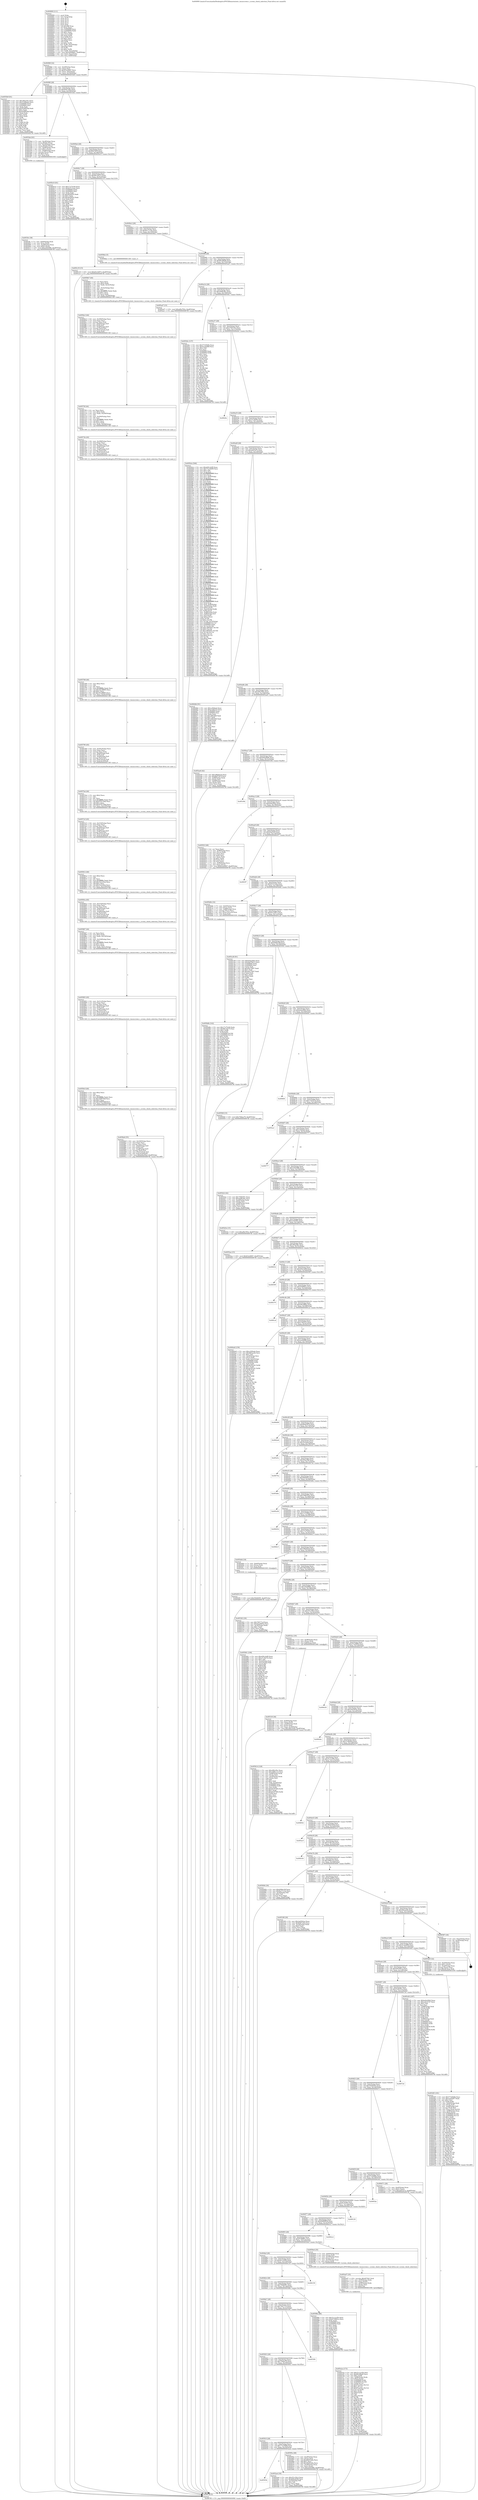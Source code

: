 digraph "0x404900" {
  label = "0x404900 (/mnt/c/Users/mathe/Desktop/tcc/POCII/binaries/extr_tmuxscreen.c_screen_check_selection_Final-ollvm.out::main(0))"
  labelloc = "t"
  node[shape=record]

  Entry [label="",width=0.3,height=0.3,shape=circle,fillcolor=black,style=filled]
  "0x40496f" [label="{
     0x40496f [32]\l
     | [instrs]\l
     &nbsp;&nbsp;0x40496f \<+6\>: mov -0xe8(%rbp),%eax\l
     &nbsp;&nbsp;0x404975 \<+2\>: mov %eax,%ecx\l
     &nbsp;&nbsp;0x404977 \<+6\>: sub $0x81dc6847,%ecx\l
     &nbsp;&nbsp;0x40497d \<+6\>: mov %eax,-0xfc(%rbp)\l
     &nbsp;&nbsp;0x404983 \<+6\>: mov %ecx,-0x100(%rbp)\l
     &nbsp;&nbsp;0x404989 \<+6\>: je 00000000004055b9 \<main+0xcb9\>\l
  }"]
  "0x4055b9" [label="{
     0x4055b9 [91]\l
     | [instrs]\l
     &nbsp;&nbsp;0x4055b9 \<+5\>: mov $0xcf82a5bc,%eax\l
     &nbsp;&nbsp;0x4055be \<+5\>: mov $0x314fbdad,%ecx\l
     &nbsp;&nbsp;0x4055c3 \<+7\>: mov 0x409060,%edx\l
     &nbsp;&nbsp;0x4055ca \<+7\>: mov 0x409064,%esi\l
     &nbsp;&nbsp;0x4055d1 \<+2\>: mov %edx,%edi\l
     &nbsp;&nbsp;0x4055d3 \<+6\>: add $0x9180834d,%edi\l
     &nbsp;&nbsp;0x4055d9 \<+3\>: sub $0x1,%edi\l
     &nbsp;&nbsp;0x4055dc \<+6\>: sub $0x9180834d,%edi\l
     &nbsp;&nbsp;0x4055e2 \<+3\>: imul %edi,%edx\l
     &nbsp;&nbsp;0x4055e5 \<+3\>: and $0x1,%edx\l
     &nbsp;&nbsp;0x4055e8 \<+3\>: cmp $0x0,%edx\l
     &nbsp;&nbsp;0x4055eb \<+4\>: sete %r8b\l
     &nbsp;&nbsp;0x4055ef \<+3\>: cmp $0xa,%esi\l
     &nbsp;&nbsp;0x4055f2 \<+4\>: setl %r9b\l
     &nbsp;&nbsp;0x4055f6 \<+3\>: mov %r8b,%r10b\l
     &nbsp;&nbsp;0x4055f9 \<+3\>: and %r9b,%r10b\l
     &nbsp;&nbsp;0x4055fc \<+3\>: xor %r9b,%r8b\l
     &nbsp;&nbsp;0x4055ff \<+3\>: or %r8b,%r10b\l
     &nbsp;&nbsp;0x405602 \<+4\>: test $0x1,%r10b\l
     &nbsp;&nbsp;0x405606 \<+3\>: cmovne %ecx,%eax\l
     &nbsp;&nbsp;0x405609 \<+6\>: mov %eax,-0xe8(%rbp)\l
     &nbsp;&nbsp;0x40560f \<+5\>: jmp 000000000040678f \<main+0x1e8f\>\l
  }"]
  "0x40498f" [label="{
     0x40498f [28]\l
     | [instrs]\l
     &nbsp;&nbsp;0x40498f \<+5\>: jmp 0000000000404994 \<main+0x94\>\l
     &nbsp;&nbsp;0x404994 \<+6\>: mov -0xfc(%rbp),%eax\l
     &nbsp;&nbsp;0x40499a \<+5\>: sub $0x8287cbfe,%eax\l
     &nbsp;&nbsp;0x40499f \<+6\>: mov %eax,-0x104(%rbp)\l
     &nbsp;&nbsp;0x4049a5 \<+6\>: je 00000000004053bd \<main+0xabd\>\l
  }"]
  Exit [label="",width=0.3,height=0.3,shape=circle,fillcolor=black,style=filled,peripheries=2]
  "0x4053bd" [label="{
     0x4053bd [63]\l
     | [instrs]\l
     &nbsp;&nbsp;0x4053bd \<+7\>: mov -0xc8(%rbp),%rax\l
     &nbsp;&nbsp;0x4053c4 \<+7\>: movq $0x64,(%rax)\l
     &nbsp;&nbsp;0x4053cb \<+7\>: mov -0xc0(%rbp),%rax\l
     &nbsp;&nbsp;0x4053d2 \<+7\>: movq $0x64,(%rax)\l
     &nbsp;&nbsp;0x4053d9 \<+7\>: mov -0xb8(%rbp),%rax\l
     &nbsp;&nbsp;0x4053e0 \<+6\>: movl $0x1,(%rax)\l
     &nbsp;&nbsp;0x4053e6 \<+7\>: mov -0xb8(%rbp),%rax\l
     &nbsp;&nbsp;0x4053ed \<+3\>: movslq (%rax),%rax\l
     &nbsp;&nbsp;0x4053f0 \<+4\>: shl $0x3,%rax\l
     &nbsp;&nbsp;0x4053f4 \<+3\>: mov %rax,%rdi\l
     &nbsp;&nbsp;0x4053f7 \<+5\>: call 0000000000401050 \<malloc@plt\>\l
     | [calls]\l
     &nbsp;&nbsp;0x401050 \{1\} (unknown)\l
  }"]
  "0x4049ab" [label="{
     0x4049ab [28]\l
     | [instrs]\l
     &nbsp;&nbsp;0x4049ab \<+5\>: jmp 00000000004049b0 \<main+0xb0\>\l
     &nbsp;&nbsp;0x4049b0 \<+6\>: mov -0xfc(%rbp),%eax\l
     &nbsp;&nbsp;0x4049b6 \<+5\>: sub $0x86d7267f,%eax\l
     &nbsp;&nbsp;0x4049bb \<+6\>: mov %eax,-0x108(%rbp)\l
     &nbsp;&nbsp;0x4049c1 \<+6\>: je 0000000000405b10 \<main+0x1210\>\l
  }"]
  "0x405d5f" [label="{
     0x405d5f [15]\l
     | [instrs]\l
     &nbsp;&nbsp;0x405d5f \<+10\>: movl $0x55b9d5f5,-0xe8(%rbp)\l
     &nbsp;&nbsp;0x405d69 \<+5\>: jmp 000000000040678f \<main+0x1e8f\>\l
  }"]
  "0x405b10" [label="{
     0x405b10 [91]\l
     | [instrs]\l
     &nbsp;&nbsp;0x405b10 \<+5\>: mov $0x17a75c04,%eax\l
     &nbsp;&nbsp;0x405b15 \<+5\>: mov $0xb5313cda,%ecx\l
     &nbsp;&nbsp;0x405b1a \<+7\>: mov 0x409060,%edx\l
     &nbsp;&nbsp;0x405b21 \<+7\>: mov 0x409064,%esi\l
     &nbsp;&nbsp;0x405b28 \<+2\>: mov %edx,%edi\l
     &nbsp;&nbsp;0x405b2a \<+6\>: sub $0xd43b052,%edi\l
     &nbsp;&nbsp;0x405b30 \<+3\>: sub $0x1,%edi\l
     &nbsp;&nbsp;0x405b33 \<+6\>: add $0xd43b052,%edi\l
     &nbsp;&nbsp;0x405b39 \<+3\>: imul %edi,%edx\l
     &nbsp;&nbsp;0x405b3c \<+3\>: and $0x1,%edx\l
     &nbsp;&nbsp;0x405b3f \<+3\>: cmp $0x0,%edx\l
     &nbsp;&nbsp;0x405b42 \<+4\>: sete %r8b\l
     &nbsp;&nbsp;0x405b46 \<+3\>: cmp $0xa,%esi\l
     &nbsp;&nbsp;0x405b49 \<+4\>: setl %r9b\l
     &nbsp;&nbsp;0x405b4d \<+3\>: mov %r8b,%r10b\l
     &nbsp;&nbsp;0x405b50 \<+3\>: and %r9b,%r10b\l
     &nbsp;&nbsp;0x405b53 \<+3\>: xor %r9b,%r8b\l
     &nbsp;&nbsp;0x405b56 \<+3\>: or %r8b,%r10b\l
     &nbsp;&nbsp;0x405b59 \<+4\>: test $0x1,%r10b\l
     &nbsp;&nbsp;0x405b5d \<+3\>: cmovne %ecx,%eax\l
     &nbsp;&nbsp;0x405b60 \<+6\>: mov %eax,-0xe8(%rbp)\l
     &nbsp;&nbsp;0x405b66 \<+5\>: jmp 000000000040678f \<main+0x1e8f\>\l
  }"]
  "0x4049c7" [label="{
     0x4049c7 [28]\l
     | [instrs]\l
     &nbsp;&nbsp;0x4049c7 \<+5\>: jmp 00000000004049cc \<main+0xcc\>\l
     &nbsp;&nbsp;0x4049cc \<+6\>: mov -0xfc(%rbp),%eax\l
     &nbsp;&nbsp;0x4049d2 \<+5\>: sub $0x89c3d275,%eax\l
     &nbsp;&nbsp;0x4049d7 \<+6\>: mov %eax,-0x10c(%rbp)\l
     &nbsp;&nbsp;0x4049dd \<+6\>: je 0000000000405c19 \<main+0x1319\>\l
  }"]
  "0x405b8b" [label="{
     0x405b8b [142]\l
     | [instrs]\l
     &nbsp;&nbsp;0x405b8b \<+5\>: mov $0x17a75c04,%edx\l
     &nbsp;&nbsp;0x405b90 \<+5\>: mov $0x89c3d275,%esi\l
     &nbsp;&nbsp;0x405b95 \<+3\>: mov $0x1,%r8b\l
     &nbsp;&nbsp;0x405b98 \<+3\>: xor %r9d,%r9d\l
     &nbsp;&nbsp;0x405b9b \<+8\>: mov 0x409060,%r10d\l
     &nbsp;&nbsp;0x405ba3 \<+8\>: mov 0x409064,%r11d\l
     &nbsp;&nbsp;0x405bab \<+4\>: sub $0x1,%r9d\l
     &nbsp;&nbsp;0x405baf \<+3\>: mov %r10d,%ebx\l
     &nbsp;&nbsp;0x405bb2 \<+3\>: add %r9d,%ebx\l
     &nbsp;&nbsp;0x405bb5 \<+4\>: imul %ebx,%r10d\l
     &nbsp;&nbsp;0x405bb9 \<+4\>: and $0x1,%r10d\l
     &nbsp;&nbsp;0x405bbd \<+4\>: cmp $0x0,%r10d\l
     &nbsp;&nbsp;0x405bc1 \<+4\>: sete %r14b\l
     &nbsp;&nbsp;0x405bc5 \<+4\>: cmp $0xa,%r11d\l
     &nbsp;&nbsp;0x405bc9 \<+4\>: setl %r15b\l
     &nbsp;&nbsp;0x405bcd \<+3\>: mov %r14b,%r12b\l
     &nbsp;&nbsp;0x405bd0 \<+4\>: xor $0xff,%r12b\l
     &nbsp;&nbsp;0x405bd4 \<+3\>: mov %r15b,%r13b\l
     &nbsp;&nbsp;0x405bd7 \<+4\>: xor $0xff,%r13b\l
     &nbsp;&nbsp;0x405bdb \<+4\>: xor $0x0,%r8b\l
     &nbsp;&nbsp;0x405bdf \<+3\>: mov %r12b,%al\l
     &nbsp;&nbsp;0x405be2 \<+2\>: and $0x0,%al\l
     &nbsp;&nbsp;0x405be4 \<+3\>: and %r8b,%r14b\l
     &nbsp;&nbsp;0x405be7 \<+3\>: mov %r13b,%cl\l
     &nbsp;&nbsp;0x405bea \<+3\>: and $0x0,%cl\l
     &nbsp;&nbsp;0x405bed \<+3\>: and %r8b,%r15b\l
     &nbsp;&nbsp;0x405bf0 \<+3\>: or %r14b,%al\l
     &nbsp;&nbsp;0x405bf3 \<+3\>: or %r15b,%cl\l
     &nbsp;&nbsp;0x405bf6 \<+2\>: xor %cl,%al\l
     &nbsp;&nbsp;0x405bf8 \<+3\>: or %r13b,%r12b\l
     &nbsp;&nbsp;0x405bfb \<+4\>: xor $0xff,%r12b\l
     &nbsp;&nbsp;0x405bff \<+4\>: or $0x0,%r8b\l
     &nbsp;&nbsp;0x405c03 \<+3\>: and %r8b,%r12b\l
     &nbsp;&nbsp;0x405c06 \<+3\>: or %r12b,%al\l
     &nbsp;&nbsp;0x405c09 \<+2\>: test $0x1,%al\l
     &nbsp;&nbsp;0x405c0b \<+3\>: cmovne %esi,%edx\l
     &nbsp;&nbsp;0x405c0e \<+6\>: mov %edx,-0xe8(%rbp)\l
     &nbsp;&nbsp;0x405c14 \<+5\>: jmp 000000000040678f \<main+0x1e8f\>\l
  }"]
  "0x405c19" [label="{
     0x405c19 [15]\l
     | [instrs]\l
     &nbsp;&nbsp;0x405c19 \<+10\>: movl $0xb5c32873,-0xe8(%rbp)\l
     &nbsp;&nbsp;0x405c23 \<+5\>: jmp 000000000040678f \<main+0x1e8f\>\l
  }"]
  "0x4049e3" [label="{
     0x4049e3 [28]\l
     | [instrs]\l
     &nbsp;&nbsp;0x4049e3 \<+5\>: jmp 00000000004049e8 \<main+0xe8\>\l
     &nbsp;&nbsp;0x4049e8 \<+6\>: mov -0xfc(%rbp),%eax\l
     &nbsp;&nbsp;0x4049ee \<+5\>: sub $0x8a17c1da,%eax\l
     &nbsp;&nbsp;0x4049f3 \<+6\>: mov %eax,-0x110(%rbp)\l
     &nbsp;&nbsp;0x4049f9 \<+6\>: je 00000000004056b2 \<main+0xdb2\>\l
  }"]
  "0x405a2a" [label="{
     0x405a2a [173]\l
     | [instrs]\l
     &nbsp;&nbsp;0x405a2a \<+5\>: mov $0x31c1e35b,%esi\l
     &nbsp;&nbsp;0x405a2f \<+5\>: mov $0x8f1d9bd0,%ecx\l
     &nbsp;&nbsp;0x405a34 \<+3\>: mov $0x1,%r8b\l
     &nbsp;&nbsp;0x405a37 \<+7\>: mov -0x88(%rbp),%rdx\l
     &nbsp;&nbsp;0x405a3e \<+6\>: movl $0x0,(%rdx)\l
     &nbsp;&nbsp;0x405a44 \<+8\>: mov 0x409060,%r9d\l
     &nbsp;&nbsp;0x405a4c \<+8\>: mov 0x409064,%r10d\l
     &nbsp;&nbsp;0x405a54 \<+3\>: mov %r9d,%r11d\l
     &nbsp;&nbsp;0x405a57 \<+7\>: sub $0x97ae34cc,%r11d\l
     &nbsp;&nbsp;0x405a5e \<+4\>: sub $0x1,%r11d\l
     &nbsp;&nbsp;0x405a62 \<+7\>: add $0x97ae34cc,%r11d\l
     &nbsp;&nbsp;0x405a69 \<+4\>: imul %r11d,%r9d\l
     &nbsp;&nbsp;0x405a6d \<+4\>: and $0x1,%r9d\l
     &nbsp;&nbsp;0x405a71 \<+4\>: cmp $0x0,%r9d\l
     &nbsp;&nbsp;0x405a75 \<+3\>: sete %bl\l
     &nbsp;&nbsp;0x405a78 \<+4\>: cmp $0xa,%r10d\l
     &nbsp;&nbsp;0x405a7c \<+4\>: setl %r14b\l
     &nbsp;&nbsp;0x405a80 \<+3\>: mov %bl,%r15b\l
     &nbsp;&nbsp;0x405a83 \<+4\>: xor $0xff,%r15b\l
     &nbsp;&nbsp;0x405a87 \<+3\>: mov %r14b,%r12b\l
     &nbsp;&nbsp;0x405a8a \<+4\>: xor $0xff,%r12b\l
     &nbsp;&nbsp;0x405a8e \<+4\>: xor $0x1,%r8b\l
     &nbsp;&nbsp;0x405a92 \<+3\>: mov %r15b,%r13b\l
     &nbsp;&nbsp;0x405a95 \<+4\>: and $0xff,%r13b\l
     &nbsp;&nbsp;0x405a99 \<+3\>: and %r8b,%bl\l
     &nbsp;&nbsp;0x405a9c \<+3\>: mov %r12b,%dl\l
     &nbsp;&nbsp;0x405a9f \<+3\>: and $0xff,%dl\l
     &nbsp;&nbsp;0x405aa2 \<+3\>: and %r8b,%r14b\l
     &nbsp;&nbsp;0x405aa5 \<+3\>: or %bl,%r13b\l
     &nbsp;&nbsp;0x405aa8 \<+3\>: or %r14b,%dl\l
     &nbsp;&nbsp;0x405aab \<+3\>: xor %dl,%r13b\l
     &nbsp;&nbsp;0x405aae \<+3\>: or %r12b,%r15b\l
     &nbsp;&nbsp;0x405ab1 \<+4\>: xor $0xff,%r15b\l
     &nbsp;&nbsp;0x405ab5 \<+4\>: or $0x1,%r8b\l
     &nbsp;&nbsp;0x405ab9 \<+3\>: and %r8b,%r15b\l
     &nbsp;&nbsp;0x405abc \<+3\>: or %r15b,%r13b\l
     &nbsp;&nbsp;0x405abf \<+4\>: test $0x1,%r13b\l
     &nbsp;&nbsp;0x405ac3 \<+3\>: cmovne %ecx,%esi\l
     &nbsp;&nbsp;0x405ac6 \<+6\>: mov %esi,-0xe8(%rbp)\l
     &nbsp;&nbsp;0x405acc \<+6\>: mov %eax,-0x224(%rbp)\l
     &nbsp;&nbsp;0x405ad2 \<+5\>: jmp 000000000040678f \<main+0x1e8f\>\l
  }"]
  "0x4056b2" [label="{
     0x4056b2 [5]\l
     | [instrs]\l
     &nbsp;&nbsp;0x4056b2 \<+5\>: call 0000000000401160 \<next_i\>\l
     | [calls]\l
     &nbsp;&nbsp;0x401160 \{1\} (/mnt/c/Users/mathe/Desktop/tcc/POCII/binaries/extr_tmuxscreen.c_screen_check_selection_Final-ollvm.out::next_i)\l
  }"]
  "0x4049ff" [label="{
     0x4049ff [28]\l
     | [instrs]\l
     &nbsp;&nbsp;0x4049ff \<+5\>: jmp 0000000000404a04 \<main+0x104\>\l
     &nbsp;&nbsp;0x404a04 \<+6\>: mov -0xfc(%rbp),%eax\l
     &nbsp;&nbsp;0x404a0a \<+5\>: sub $0x8f1d9bd0,%eax\l
     &nbsp;&nbsp;0x404a0f \<+6\>: mov %eax,-0x114(%rbp)\l
     &nbsp;&nbsp;0x404a15 \<+6\>: je 0000000000405ad7 \<main+0x11d7\>\l
  }"]
  "0x405a07" [label="{
     0x405a07 [35]\l
     | [instrs]\l
     &nbsp;&nbsp;0x405a07 \<+10\>: movabs $0x4070d1,%rdi\l
     &nbsp;&nbsp;0x405a11 \<+7\>: mov -0x90(%rbp),%rdx\l
     &nbsp;&nbsp;0x405a18 \<+2\>: mov %eax,(%rdx)\l
     &nbsp;&nbsp;0x405a1a \<+7\>: mov -0x90(%rbp),%rdx\l
     &nbsp;&nbsp;0x405a21 \<+2\>: mov (%rdx),%esi\l
     &nbsp;&nbsp;0x405a23 \<+2\>: mov $0x0,%al\l
     &nbsp;&nbsp;0x405a25 \<+5\>: call 0000000000401040 \<printf@plt\>\l
     | [calls]\l
     &nbsp;&nbsp;0x401040 \{1\} (unknown)\l
  }"]
  "0x405ad7" [label="{
     0x405ad7 [15]\l
     | [instrs]\l
     &nbsp;&nbsp;0x405ad7 \<+10\>: movl $0xaf0a783e,-0xe8(%rbp)\l
     &nbsp;&nbsp;0x405ae1 \<+5\>: jmp 000000000040678f \<main+0x1e8f\>\l
  }"]
  "0x404a1b" [label="{
     0x404a1b [28]\l
     | [instrs]\l
     &nbsp;&nbsp;0x404a1b \<+5\>: jmp 0000000000404a20 \<main+0x120\>\l
     &nbsp;&nbsp;0x404a20 \<+6\>: mov -0xfc(%rbp),%eax\l
     &nbsp;&nbsp;0x404a26 \<+5\>: sub $0xa4d8cdbc,%eax\l
     &nbsp;&nbsp;0x404a2b \<+6\>: mov %eax,-0x118(%rbp)\l
     &nbsp;&nbsp;0x404a31 \<+6\>: je 000000000040544c \<main+0xb4c\>\l
  }"]
  "0x4058e8" [label="{
     0x4058e8 [55]\l
     | [instrs]\l
     &nbsp;&nbsp;0x4058e8 \<+6\>: mov -0x220(%rbp),%ecx\l
     &nbsp;&nbsp;0x4058ee \<+3\>: imul %eax,%ecx\l
     &nbsp;&nbsp;0x4058f1 \<+3\>: movslq %ecx,%rdi\l
     &nbsp;&nbsp;0x4058f4 \<+7\>: mov -0xb0(%rbp),%r8\l
     &nbsp;&nbsp;0x4058fb \<+3\>: mov (%r8),%r8\l
     &nbsp;&nbsp;0x4058fe \<+7\>: mov -0xa8(%rbp),%r9\l
     &nbsp;&nbsp;0x405905 \<+3\>: movslq (%r9),%r9\l
     &nbsp;&nbsp;0x405908 \<+4\>: mov (%r8,%r9,8),%r8\l
     &nbsp;&nbsp;0x40590c \<+4\>: mov %rdi,0x30(%r8)\l
     &nbsp;&nbsp;0x405910 \<+10\>: movl $0xb26a59a2,-0xe8(%rbp)\l
     &nbsp;&nbsp;0x40591a \<+5\>: jmp 000000000040678f \<main+0x1e8f\>\l
  }"]
  "0x40544c" [label="{
     0x40544c [137]\l
     | [instrs]\l
     &nbsp;&nbsp;0x40544c \<+5\>: mov $0x57329d0b,%eax\l
     &nbsp;&nbsp;0x405451 \<+5\>: mov $0x4ccbe668,%ecx\l
     &nbsp;&nbsp;0x405456 \<+2\>: mov $0x1,%dl\l
     &nbsp;&nbsp;0x405458 \<+2\>: xor %esi,%esi\l
     &nbsp;&nbsp;0x40545a \<+7\>: mov 0x409060,%edi\l
     &nbsp;&nbsp;0x405461 \<+8\>: mov 0x409064,%r8d\l
     &nbsp;&nbsp;0x405469 \<+3\>: sub $0x1,%esi\l
     &nbsp;&nbsp;0x40546c \<+3\>: mov %edi,%r9d\l
     &nbsp;&nbsp;0x40546f \<+3\>: add %esi,%r9d\l
     &nbsp;&nbsp;0x405472 \<+4\>: imul %r9d,%edi\l
     &nbsp;&nbsp;0x405476 \<+3\>: and $0x1,%edi\l
     &nbsp;&nbsp;0x405479 \<+3\>: cmp $0x0,%edi\l
     &nbsp;&nbsp;0x40547c \<+4\>: sete %r10b\l
     &nbsp;&nbsp;0x405480 \<+4\>: cmp $0xa,%r8d\l
     &nbsp;&nbsp;0x405484 \<+4\>: setl %r11b\l
     &nbsp;&nbsp;0x405488 \<+3\>: mov %r10b,%bl\l
     &nbsp;&nbsp;0x40548b \<+3\>: xor $0xff,%bl\l
     &nbsp;&nbsp;0x40548e \<+3\>: mov %r11b,%r14b\l
     &nbsp;&nbsp;0x405491 \<+4\>: xor $0xff,%r14b\l
     &nbsp;&nbsp;0x405495 \<+3\>: xor $0x1,%dl\l
     &nbsp;&nbsp;0x405498 \<+3\>: mov %bl,%r15b\l
     &nbsp;&nbsp;0x40549b \<+4\>: and $0xff,%r15b\l
     &nbsp;&nbsp;0x40549f \<+3\>: and %dl,%r10b\l
     &nbsp;&nbsp;0x4054a2 \<+3\>: mov %r14b,%r12b\l
     &nbsp;&nbsp;0x4054a5 \<+4\>: and $0xff,%r12b\l
     &nbsp;&nbsp;0x4054a9 \<+3\>: and %dl,%r11b\l
     &nbsp;&nbsp;0x4054ac \<+3\>: or %r10b,%r15b\l
     &nbsp;&nbsp;0x4054af \<+3\>: or %r11b,%r12b\l
     &nbsp;&nbsp;0x4054b2 \<+3\>: xor %r12b,%r15b\l
     &nbsp;&nbsp;0x4054b5 \<+3\>: or %r14b,%bl\l
     &nbsp;&nbsp;0x4054b8 \<+3\>: xor $0xff,%bl\l
     &nbsp;&nbsp;0x4054bb \<+3\>: or $0x1,%dl\l
     &nbsp;&nbsp;0x4054be \<+2\>: and %dl,%bl\l
     &nbsp;&nbsp;0x4054c0 \<+3\>: or %bl,%r15b\l
     &nbsp;&nbsp;0x4054c3 \<+4\>: test $0x1,%r15b\l
     &nbsp;&nbsp;0x4054c7 \<+3\>: cmovne %ecx,%eax\l
     &nbsp;&nbsp;0x4054ca \<+6\>: mov %eax,-0xe8(%rbp)\l
     &nbsp;&nbsp;0x4054d0 \<+5\>: jmp 000000000040678f \<main+0x1e8f\>\l
  }"]
  "0x404a37" [label="{
     0x404a37 [28]\l
     | [instrs]\l
     &nbsp;&nbsp;0x404a37 \<+5\>: jmp 0000000000404a3c \<main+0x13c\>\l
     &nbsp;&nbsp;0x404a3c \<+6\>: mov -0xfc(%rbp),%eax\l
     &nbsp;&nbsp;0x404a42 \<+5\>: sub $0xa750119a,%eax\l
     &nbsp;&nbsp;0x404a47 \<+6\>: mov %eax,-0x11c(%rbp)\l
     &nbsp;&nbsp;0x404a4d \<+6\>: je 000000000040626c \<main+0x196c\>\l
  }"]
  "0x4058c0" [label="{
     0x4058c0 [40]\l
     | [instrs]\l
     &nbsp;&nbsp;0x4058c0 \<+5\>: mov $0x2,%ecx\l
     &nbsp;&nbsp;0x4058c5 \<+1\>: cltd\l
     &nbsp;&nbsp;0x4058c6 \<+2\>: idiv %ecx\l
     &nbsp;&nbsp;0x4058c8 \<+6\>: imul $0xfffffffe,%edx,%ecx\l
     &nbsp;&nbsp;0x4058ce \<+6\>: sub $0x3d0876df,%ecx\l
     &nbsp;&nbsp;0x4058d4 \<+3\>: add $0x1,%ecx\l
     &nbsp;&nbsp;0x4058d7 \<+6\>: add $0x3d0876df,%ecx\l
     &nbsp;&nbsp;0x4058dd \<+6\>: mov %ecx,-0x220(%rbp)\l
     &nbsp;&nbsp;0x4058e3 \<+5\>: call 0000000000401160 \<next_i\>\l
     | [calls]\l
     &nbsp;&nbsp;0x401160 \{1\} (/mnt/c/Users/mathe/Desktop/tcc/POCII/binaries/extr_tmuxscreen.c_screen_check_selection_Final-ollvm.out::next_i)\l
  }"]
  "0x40626c" [label="{
     0x40626c\l
  }", style=dashed]
  "0x404a53" [label="{
     0x404a53 [28]\l
     | [instrs]\l
     &nbsp;&nbsp;0x404a53 \<+5\>: jmp 0000000000404a58 \<main+0x158\>\l
     &nbsp;&nbsp;0x404a58 \<+6\>: mov -0xfc(%rbp),%eax\l
     &nbsp;&nbsp;0x404a5e \<+5\>: sub $0xa7c3b57b,%eax\l
     &nbsp;&nbsp;0x404a63 \<+6\>: mov %eax,-0x120(%rbp)\l
     &nbsp;&nbsp;0x404a69 \<+6\>: je 00000000004050cb \<main+0x7cb\>\l
  }"]
  "0x405893" [label="{
     0x405893 [45]\l
     | [instrs]\l
     &nbsp;&nbsp;0x405893 \<+6\>: mov -0x21c(%rbp),%ecx\l
     &nbsp;&nbsp;0x405899 \<+3\>: imul %eax,%ecx\l
     &nbsp;&nbsp;0x40589c \<+3\>: movslq %ecx,%rdi\l
     &nbsp;&nbsp;0x40589f \<+7\>: mov -0xb0(%rbp),%r8\l
     &nbsp;&nbsp;0x4058a6 \<+3\>: mov (%r8),%r8\l
     &nbsp;&nbsp;0x4058a9 \<+7\>: mov -0xa8(%rbp),%r9\l
     &nbsp;&nbsp;0x4058b0 \<+3\>: movslq (%r9),%r9\l
     &nbsp;&nbsp;0x4058b3 \<+4\>: mov (%r8,%r9,8),%r8\l
     &nbsp;&nbsp;0x4058b7 \<+4\>: mov %rdi,0x28(%r8)\l
     &nbsp;&nbsp;0x4058bb \<+5\>: call 0000000000401160 \<next_i\>\l
     | [calls]\l
     &nbsp;&nbsp;0x401160 \{1\} (/mnt/c/Users/mathe/Desktop/tcc/POCII/binaries/extr_tmuxscreen.c_screen_check_selection_Final-ollvm.out::next_i)\l
  }"]
  "0x4050cb" [label="{
     0x4050cb [546]\l
     | [instrs]\l
     &nbsp;&nbsp;0x4050cb \<+5\>: mov $0xd29c3e99,%eax\l
     &nbsp;&nbsp;0x4050d0 \<+5\>: mov $0x77a19499,%ecx\l
     &nbsp;&nbsp;0x4050d5 \<+2\>: mov $0x1,%dl\l
     &nbsp;&nbsp;0x4050d7 \<+3\>: mov %rsp,%rsi\l
     &nbsp;&nbsp;0x4050da \<+4\>: add $0xfffffffffffffff0,%rsi\l
     &nbsp;&nbsp;0x4050de \<+3\>: mov %rsi,%rsp\l
     &nbsp;&nbsp;0x4050e1 \<+7\>: mov %rsi,-0xe0(%rbp)\l
     &nbsp;&nbsp;0x4050e8 \<+3\>: mov %rsp,%rsi\l
     &nbsp;&nbsp;0x4050eb \<+4\>: add $0xfffffffffffffff0,%rsi\l
     &nbsp;&nbsp;0x4050ef \<+3\>: mov %rsi,%rsp\l
     &nbsp;&nbsp;0x4050f2 \<+3\>: mov %rsp,%rdi\l
     &nbsp;&nbsp;0x4050f5 \<+4\>: add $0xfffffffffffffff0,%rdi\l
     &nbsp;&nbsp;0x4050f9 \<+3\>: mov %rdi,%rsp\l
     &nbsp;&nbsp;0x4050fc \<+7\>: mov %rdi,-0xd8(%rbp)\l
     &nbsp;&nbsp;0x405103 \<+3\>: mov %rsp,%rdi\l
     &nbsp;&nbsp;0x405106 \<+4\>: add $0xfffffffffffffff0,%rdi\l
     &nbsp;&nbsp;0x40510a \<+3\>: mov %rdi,%rsp\l
     &nbsp;&nbsp;0x40510d \<+7\>: mov %rdi,-0xd0(%rbp)\l
     &nbsp;&nbsp;0x405114 \<+3\>: mov %rsp,%rdi\l
     &nbsp;&nbsp;0x405117 \<+4\>: add $0xfffffffffffffff0,%rdi\l
     &nbsp;&nbsp;0x40511b \<+3\>: mov %rdi,%rsp\l
     &nbsp;&nbsp;0x40511e \<+7\>: mov %rdi,-0xc8(%rbp)\l
     &nbsp;&nbsp;0x405125 \<+3\>: mov %rsp,%rdi\l
     &nbsp;&nbsp;0x405128 \<+4\>: add $0xfffffffffffffff0,%rdi\l
     &nbsp;&nbsp;0x40512c \<+3\>: mov %rdi,%rsp\l
     &nbsp;&nbsp;0x40512f \<+7\>: mov %rdi,-0xc0(%rbp)\l
     &nbsp;&nbsp;0x405136 \<+3\>: mov %rsp,%rdi\l
     &nbsp;&nbsp;0x405139 \<+4\>: add $0xfffffffffffffff0,%rdi\l
     &nbsp;&nbsp;0x40513d \<+3\>: mov %rdi,%rsp\l
     &nbsp;&nbsp;0x405140 \<+7\>: mov %rdi,-0xb8(%rbp)\l
     &nbsp;&nbsp;0x405147 \<+3\>: mov %rsp,%rdi\l
     &nbsp;&nbsp;0x40514a \<+4\>: add $0xfffffffffffffff0,%rdi\l
     &nbsp;&nbsp;0x40514e \<+3\>: mov %rdi,%rsp\l
     &nbsp;&nbsp;0x405151 \<+7\>: mov %rdi,-0xb0(%rbp)\l
     &nbsp;&nbsp;0x405158 \<+3\>: mov %rsp,%rdi\l
     &nbsp;&nbsp;0x40515b \<+4\>: add $0xfffffffffffffff0,%rdi\l
     &nbsp;&nbsp;0x40515f \<+3\>: mov %rdi,%rsp\l
     &nbsp;&nbsp;0x405162 \<+7\>: mov %rdi,-0xa8(%rbp)\l
     &nbsp;&nbsp;0x405169 \<+3\>: mov %rsp,%rdi\l
     &nbsp;&nbsp;0x40516c \<+4\>: add $0xfffffffffffffff0,%rdi\l
     &nbsp;&nbsp;0x405170 \<+3\>: mov %rdi,%rsp\l
     &nbsp;&nbsp;0x405173 \<+7\>: mov %rdi,-0xa0(%rbp)\l
     &nbsp;&nbsp;0x40517a \<+3\>: mov %rsp,%rdi\l
     &nbsp;&nbsp;0x40517d \<+4\>: add $0xfffffffffffffff0,%rdi\l
     &nbsp;&nbsp;0x405181 \<+3\>: mov %rdi,%rsp\l
     &nbsp;&nbsp;0x405184 \<+7\>: mov %rdi,-0x98(%rbp)\l
     &nbsp;&nbsp;0x40518b \<+3\>: mov %rsp,%rdi\l
     &nbsp;&nbsp;0x40518e \<+4\>: add $0xfffffffffffffff0,%rdi\l
     &nbsp;&nbsp;0x405192 \<+3\>: mov %rdi,%rsp\l
     &nbsp;&nbsp;0x405195 \<+7\>: mov %rdi,-0x90(%rbp)\l
     &nbsp;&nbsp;0x40519c \<+3\>: mov %rsp,%rdi\l
     &nbsp;&nbsp;0x40519f \<+4\>: add $0xfffffffffffffff0,%rdi\l
     &nbsp;&nbsp;0x4051a3 \<+3\>: mov %rdi,%rsp\l
     &nbsp;&nbsp;0x4051a6 \<+7\>: mov %rdi,-0x88(%rbp)\l
     &nbsp;&nbsp;0x4051ad \<+3\>: mov %rsp,%rdi\l
     &nbsp;&nbsp;0x4051b0 \<+4\>: add $0xfffffffffffffff0,%rdi\l
     &nbsp;&nbsp;0x4051b4 \<+3\>: mov %rdi,%rsp\l
     &nbsp;&nbsp;0x4051b7 \<+4\>: mov %rdi,-0x80(%rbp)\l
     &nbsp;&nbsp;0x4051bb \<+3\>: mov %rsp,%rdi\l
     &nbsp;&nbsp;0x4051be \<+4\>: add $0xfffffffffffffff0,%rdi\l
     &nbsp;&nbsp;0x4051c2 \<+3\>: mov %rdi,%rsp\l
     &nbsp;&nbsp;0x4051c5 \<+4\>: mov %rdi,-0x78(%rbp)\l
     &nbsp;&nbsp;0x4051c9 \<+3\>: mov %rsp,%rdi\l
     &nbsp;&nbsp;0x4051cc \<+4\>: add $0xfffffffffffffff0,%rdi\l
     &nbsp;&nbsp;0x4051d0 \<+3\>: mov %rdi,%rsp\l
     &nbsp;&nbsp;0x4051d3 \<+4\>: mov %rdi,-0x70(%rbp)\l
     &nbsp;&nbsp;0x4051d7 \<+3\>: mov %rsp,%rdi\l
     &nbsp;&nbsp;0x4051da \<+4\>: add $0xfffffffffffffff0,%rdi\l
     &nbsp;&nbsp;0x4051de \<+3\>: mov %rdi,%rsp\l
     &nbsp;&nbsp;0x4051e1 \<+4\>: mov %rdi,-0x68(%rbp)\l
     &nbsp;&nbsp;0x4051e5 \<+3\>: mov %rsp,%rdi\l
     &nbsp;&nbsp;0x4051e8 \<+4\>: add $0xfffffffffffffff0,%rdi\l
     &nbsp;&nbsp;0x4051ec \<+3\>: mov %rdi,%rsp\l
     &nbsp;&nbsp;0x4051ef \<+4\>: mov %rdi,-0x60(%rbp)\l
     &nbsp;&nbsp;0x4051f3 \<+3\>: mov %rsp,%rdi\l
     &nbsp;&nbsp;0x4051f6 \<+4\>: add $0xfffffffffffffff0,%rdi\l
     &nbsp;&nbsp;0x4051fa \<+3\>: mov %rdi,%rsp\l
     &nbsp;&nbsp;0x4051fd \<+4\>: mov %rdi,-0x58(%rbp)\l
     &nbsp;&nbsp;0x405201 \<+3\>: mov %rsp,%rdi\l
     &nbsp;&nbsp;0x405204 \<+4\>: add $0xfffffffffffffff0,%rdi\l
     &nbsp;&nbsp;0x405208 \<+3\>: mov %rdi,%rsp\l
     &nbsp;&nbsp;0x40520b \<+4\>: mov %rdi,-0x50(%rbp)\l
     &nbsp;&nbsp;0x40520f \<+3\>: mov %rsp,%rdi\l
     &nbsp;&nbsp;0x405212 \<+4\>: add $0xfffffffffffffff0,%rdi\l
     &nbsp;&nbsp;0x405216 \<+3\>: mov %rdi,%rsp\l
     &nbsp;&nbsp;0x405219 \<+4\>: mov %rdi,-0x48(%rbp)\l
     &nbsp;&nbsp;0x40521d \<+3\>: mov %rsp,%rdi\l
     &nbsp;&nbsp;0x405220 \<+4\>: add $0xfffffffffffffff0,%rdi\l
     &nbsp;&nbsp;0x405224 \<+3\>: mov %rdi,%rsp\l
     &nbsp;&nbsp;0x405227 \<+4\>: mov %rdi,-0x40(%rbp)\l
     &nbsp;&nbsp;0x40522b \<+7\>: mov -0xe0(%rbp),%rdi\l
     &nbsp;&nbsp;0x405232 \<+6\>: movl $0x0,(%rdi)\l
     &nbsp;&nbsp;0x405238 \<+7\>: mov -0xec(%rbp),%r8d\l
     &nbsp;&nbsp;0x40523f \<+3\>: mov %r8d,(%rsi)\l
     &nbsp;&nbsp;0x405242 \<+7\>: mov -0xd8(%rbp),%rdi\l
     &nbsp;&nbsp;0x405249 \<+7\>: mov -0xf8(%rbp),%r9\l
     &nbsp;&nbsp;0x405250 \<+3\>: mov %r9,(%rdi)\l
     &nbsp;&nbsp;0x405253 \<+3\>: cmpl $0x2,(%rsi)\l
     &nbsp;&nbsp;0x405256 \<+4\>: setne %r10b\l
     &nbsp;&nbsp;0x40525a \<+4\>: and $0x1,%r10b\l
     &nbsp;&nbsp;0x40525e \<+4\>: mov %r10b,-0x35(%rbp)\l
     &nbsp;&nbsp;0x405262 \<+8\>: mov 0x409060,%r11d\l
     &nbsp;&nbsp;0x40526a \<+7\>: mov 0x409064,%ebx\l
     &nbsp;&nbsp;0x405271 \<+3\>: mov %r11d,%r14d\l
     &nbsp;&nbsp;0x405274 \<+7\>: add $0xc3805b01,%r14d\l
     &nbsp;&nbsp;0x40527b \<+4\>: sub $0x1,%r14d\l
     &nbsp;&nbsp;0x40527f \<+7\>: sub $0xc3805b01,%r14d\l
     &nbsp;&nbsp;0x405286 \<+4\>: imul %r14d,%r11d\l
     &nbsp;&nbsp;0x40528a \<+4\>: and $0x1,%r11d\l
     &nbsp;&nbsp;0x40528e \<+4\>: cmp $0x0,%r11d\l
     &nbsp;&nbsp;0x405292 \<+4\>: sete %r10b\l
     &nbsp;&nbsp;0x405296 \<+3\>: cmp $0xa,%ebx\l
     &nbsp;&nbsp;0x405299 \<+4\>: setl %r15b\l
     &nbsp;&nbsp;0x40529d \<+3\>: mov %r10b,%r12b\l
     &nbsp;&nbsp;0x4052a0 \<+4\>: xor $0xff,%r12b\l
     &nbsp;&nbsp;0x4052a4 \<+3\>: mov %r15b,%r13b\l
     &nbsp;&nbsp;0x4052a7 \<+4\>: xor $0xff,%r13b\l
     &nbsp;&nbsp;0x4052ab \<+3\>: xor $0x0,%dl\l
     &nbsp;&nbsp;0x4052ae \<+3\>: mov %r12b,%sil\l
     &nbsp;&nbsp;0x4052b1 \<+4\>: and $0x0,%sil\l
     &nbsp;&nbsp;0x4052b5 \<+3\>: and %dl,%r10b\l
     &nbsp;&nbsp;0x4052b8 \<+3\>: mov %r13b,%dil\l
     &nbsp;&nbsp;0x4052bb \<+4\>: and $0x0,%dil\l
     &nbsp;&nbsp;0x4052bf \<+3\>: and %dl,%r15b\l
     &nbsp;&nbsp;0x4052c2 \<+3\>: or %r10b,%sil\l
     &nbsp;&nbsp;0x4052c5 \<+3\>: or %r15b,%dil\l
     &nbsp;&nbsp;0x4052c8 \<+3\>: xor %dil,%sil\l
     &nbsp;&nbsp;0x4052cb \<+3\>: or %r13b,%r12b\l
     &nbsp;&nbsp;0x4052ce \<+4\>: xor $0xff,%r12b\l
     &nbsp;&nbsp;0x4052d2 \<+3\>: or $0x0,%dl\l
     &nbsp;&nbsp;0x4052d5 \<+3\>: and %dl,%r12b\l
     &nbsp;&nbsp;0x4052d8 \<+3\>: or %r12b,%sil\l
     &nbsp;&nbsp;0x4052db \<+4\>: test $0x1,%sil\l
     &nbsp;&nbsp;0x4052df \<+3\>: cmovne %ecx,%eax\l
     &nbsp;&nbsp;0x4052e2 \<+6\>: mov %eax,-0xe8(%rbp)\l
     &nbsp;&nbsp;0x4052e8 \<+5\>: jmp 000000000040678f \<main+0x1e8f\>\l
  }"]
  "0x404a6f" [label="{
     0x404a6f [28]\l
     | [instrs]\l
     &nbsp;&nbsp;0x404a6f \<+5\>: jmp 0000000000404a74 \<main+0x174\>\l
     &nbsp;&nbsp;0x404a74 \<+6\>: mov -0xfc(%rbp),%eax\l
     &nbsp;&nbsp;0x404a7a \<+5\>: sub $0xabf53e7e,%eax\l
     &nbsp;&nbsp;0x404a7f \<+6\>: mov %eax,-0x124(%rbp)\l
     &nbsp;&nbsp;0x404a85 \<+6\>: je 000000000040648d \<main+0x1b8d\>\l
  }"]
  "0x405867" [label="{
     0x405867 [44]\l
     | [instrs]\l
     &nbsp;&nbsp;0x405867 \<+2\>: xor %ecx,%ecx\l
     &nbsp;&nbsp;0x405869 \<+5\>: mov $0x2,%edx\l
     &nbsp;&nbsp;0x40586e \<+6\>: mov %edx,-0x218(%rbp)\l
     &nbsp;&nbsp;0x405874 \<+1\>: cltd\l
     &nbsp;&nbsp;0x405875 \<+6\>: mov -0x218(%rbp),%esi\l
     &nbsp;&nbsp;0x40587b \<+2\>: idiv %esi\l
     &nbsp;&nbsp;0x40587d \<+6\>: imul $0xfffffffe,%edx,%edx\l
     &nbsp;&nbsp;0x405883 \<+3\>: sub $0x1,%ecx\l
     &nbsp;&nbsp;0x405886 \<+2\>: sub %ecx,%edx\l
     &nbsp;&nbsp;0x405888 \<+6\>: mov %edx,-0x21c(%rbp)\l
     &nbsp;&nbsp;0x40588e \<+5\>: call 0000000000401160 \<next_i\>\l
     | [calls]\l
     &nbsp;&nbsp;0x401160 \{1\} (/mnt/c/Users/mathe/Desktop/tcc/POCII/binaries/extr_tmuxscreen.c_screen_check_selection_Final-ollvm.out::next_i)\l
  }"]
  "0x40648d" [label="{
     0x40648d [91]\l
     | [instrs]\l
     &nbsp;&nbsp;0x40648d \<+5\>: mov $0xcc92feeb,%eax\l
     &nbsp;&nbsp;0x406492 \<+5\>: mov $0xe7df2233,%ecx\l
     &nbsp;&nbsp;0x406497 \<+7\>: mov 0x409060,%edx\l
     &nbsp;&nbsp;0x40649e \<+7\>: mov 0x409064,%esi\l
     &nbsp;&nbsp;0x4064a5 \<+2\>: mov %edx,%edi\l
     &nbsp;&nbsp;0x4064a7 \<+6\>: sub $0xcdf4edb9,%edi\l
     &nbsp;&nbsp;0x4064ad \<+3\>: sub $0x1,%edi\l
     &nbsp;&nbsp;0x4064b0 \<+6\>: add $0xcdf4edb9,%edi\l
     &nbsp;&nbsp;0x4064b6 \<+3\>: imul %edi,%edx\l
     &nbsp;&nbsp;0x4064b9 \<+3\>: and $0x1,%edx\l
     &nbsp;&nbsp;0x4064bc \<+3\>: cmp $0x0,%edx\l
     &nbsp;&nbsp;0x4064bf \<+4\>: sete %r8b\l
     &nbsp;&nbsp;0x4064c3 \<+3\>: cmp $0xa,%esi\l
     &nbsp;&nbsp;0x4064c6 \<+4\>: setl %r9b\l
     &nbsp;&nbsp;0x4064ca \<+3\>: mov %r8b,%r10b\l
     &nbsp;&nbsp;0x4064cd \<+3\>: and %r9b,%r10b\l
     &nbsp;&nbsp;0x4064d0 \<+3\>: xor %r9b,%r8b\l
     &nbsp;&nbsp;0x4064d3 \<+3\>: or %r8b,%r10b\l
     &nbsp;&nbsp;0x4064d6 \<+4\>: test $0x1,%r10b\l
     &nbsp;&nbsp;0x4064da \<+3\>: cmovne %ecx,%eax\l
     &nbsp;&nbsp;0x4064dd \<+6\>: mov %eax,-0xe8(%rbp)\l
     &nbsp;&nbsp;0x4064e3 \<+5\>: jmp 000000000040678f \<main+0x1e8f\>\l
  }"]
  "0x404a8b" [label="{
     0x404a8b [28]\l
     | [instrs]\l
     &nbsp;&nbsp;0x404a8b \<+5\>: jmp 0000000000404a90 \<main+0x190\>\l
     &nbsp;&nbsp;0x404a90 \<+6\>: mov -0xfc(%rbp),%eax\l
     &nbsp;&nbsp;0x404a96 \<+5\>: sub $0xaf0a783e,%eax\l
     &nbsp;&nbsp;0x404a9b \<+6\>: mov %eax,-0x128(%rbp)\l
     &nbsp;&nbsp;0x404aa1 \<+6\>: je 0000000000405ae6 \<main+0x11e6\>\l
  }"]
  "0x40583a" [label="{
     0x40583a [45]\l
     | [instrs]\l
     &nbsp;&nbsp;0x40583a \<+6\>: mov -0x214(%rbp),%ecx\l
     &nbsp;&nbsp;0x405840 \<+3\>: imul %eax,%ecx\l
     &nbsp;&nbsp;0x405843 \<+3\>: movslq %ecx,%rdi\l
     &nbsp;&nbsp;0x405846 \<+7\>: mov -0xb0(%rbp),%r8\l
     &nbsp;&nbsp;0x40584d \<+3\>: mov (%r8),%r8\l
     &nbsp;&nbsp;0x405850 \<+7\>: mov -0xa8(%rbp),%r9\l
     &nbsp;&nbsp;0x405857 \<+3\>: movslq (%r9),%r9\l
     &nbsp;&nbsp;0x40585a \<+4\>: mov (%r8,%r9,8),%r8\l
     &nbsp;&nbsp;0x40585e \<+4\>: mov %rdi,0x20(%r8)\l
     &nbsp;&nbsp;0x405862 \<+5\>: call 0000000000401160 \<next_i\>\l
     | [calls]\l
     &nbsp;&nbsp;0x401160 \{1\} (/mnt/c/Users/mathe/Desktop/tcc/POCII/binaries/extr_tmuxscreen.c_screen_check_selection_Final-ollvm.out::next_i)\l
  }"]
  "0x405ae6" [label="{
     0x405ae6 [42]\l
     | [instrs]\l
     &nbsp;&nbsp;0x405ae6 \<+5\>: mov $0x188e6216,%eax\l
     &nbsp;&nbsp;0x405aeb \<+5\>: mov $0x86d7267f,%ecx\l
     &nbsp;&nbsp;0x405af0 \<+7\>: mov -0x88(%rbp),%rdx\l
     &nbsp;&nbsp;0x405af7 \<+2\>: mov (%rdx),%esi\l
     &nbsp;&nbsp;0x405af9 \<+7\>: mov -0xb8(%rbp),%rdx\l
     &nbsp;&nbsp;0x405b00 \<+2\>: cmp (%rdx),%esi\l
     &nbsp;&nbsp;0x405b02 \<+3\>: cmovl %ecx,%eax\l
     &nbsp;&nbsp;0x405b05 \<+6\>: mov %eax,-0xe8(%rbp)\l
     &nbsp;&nbsp;0x405b0b \<+5\>: jmp 000000000040678f \<main+0x1e8f\>\l
  }"]
  "0x404aa7" [label="{
     0x404aa7 [28]\l
     | [instrs]\l
     &nbsp;&nbsp;0x404aa7 \<+5\>: jmp 0000000000404aac \<main+0x1ac\>\l
     &nbsp;&nbsp;0x404aac \<+6\>: mov -0xfc(%rbp),%eax\l
     &nbsp;&nbsp;0x404ab2 \<+5\>: sub $0xb00ad0d6,%eax\l
     &nbsp;&nbsp;0x404ab7 \<+6\>: mov %eax,-0x12c(%rbp)\l
     &nbsp;&nbsp;0x404abd \<+6\>: je 000000000040530b \<main+0xa0b\>\l
  }"]
  "0x405812" [label="{
     0x405812 [40]\l
     | [instrs]\l
     &nbsp;&nbsp;0x405812 \<+5\>: mov $0x2,%ecx\l
     &nbsp;&nbsp;0x405817 \<+1\>: cltd\l
     &nbsp;&nbsp;0x405818 \<+2\>: idiv %ecx\l
     &nbsp;&nbsp;0x40581a \<+6\>: imul $0xfffffffe,%edx,%ecx\l
     &nbsp;&nbsp;0x405820 \<+6\>: add $0x33c2c9cb,%ecx\l
     &nbsp;&nbsp;0x405826 \<+3\>: add $0x1,%ecx\l
     &nbsp;&nbsp;0x405829 \<+6\>: sub $0x33c2c9cb,%ecx\l
     &nbsp;&nbsp;0x40582f \<+6\>: mov %ecx,-0x214(%rbp)\l
     &nbsp;&nbsp;0x405835 \<+5\>: call 0000000000401160 \<next_i\>\l
     | [calls]\l
     &nbsp;&nbsp;0x401160 \{1\} (/mnt/c/Users/mathe/Desktop/tcc/POCII/binaries/extr_tmuxscreen.c_screen_check_selection_Final-ollvm.out::next_i)\l
  }"]
  "0x40530b" [label="{
     0x40530b\l
  }", style=dashed]
  "0x404ac3" [label="{
     0x404ac3 [28]\l
     | [instrs]\l
     &nbsp;&nbsp;0x404ac3 \<+5\>: jmp 0000000000404ac8 \<main+0x1c8\>\l
     &nbsp;&nbsp;0x404ac8 \<+6\>: mov -0xfc(%rbp),%eax\l
     &nbsp;&nbsp;0x404ace \<+5\>: sub $0xb26a59a2,%eax\l
     &nbsp;&nbsp;0x404ad3 \<+6\>: mov %eax,-0x130(%rbp)\l
     &nbsp;&nbsp;0x404ad9 \<+6\>: je 000000000040591f \<main+0x101f\>\l
  }"]
  "0x4057e5" [label="{
     0x4057e5 [45]\l
     | [instrs]\l
     &nbsp;&nbsp;0x4057e5 \<+6\>: mov -0x210(%rbp),%ecx\l
     &nbsp;&nbsp;0x4057eb \<+3\>: imul %eax,%ecx\l
     &nbsp;&nbsp;0x4057ee \<+3\>: movslq %ecx,%rdi\l
     &nbsp;&nbsp;0x4057f1 \<+7\>: mov -0xb0(%rbp),%r8\l
     &nbsp;&nbsp;0x4057f8 \<+3\>: mov (%r8),%r8\l
     &nbsp;&nbsp;0x4057fb \<+7\>: mov -0xa8(%rbp),%r9\l
     &nbsp;&nbsp;0x405802 \<+3\>: movslq (%r9),%r9\l
     &nbsp;&nbsp;0x405805 \<+4\>: mov (%r8,%r9,8),%r8\l
     &nbsp;&nbsp;0x405809 \<+4\>: mov %rdi,0x18(%r8)\l
     &nbsp;&nbsp;0x40580d \<+5\>: call 0000000000401160 \<next_i\>\l
     | [calls]\l
     &nbsp;&nbsp;0x401160 \{1\} (/mnt/c/Users/mathe/Desktop/tcc/POCII/binaries/extr_tmuxscreen.c_screen_check_selection_Final-ollvm.out::next_i)\l
  }"]
  "0x40591f" [label="{
     0x40591f [48]\l
     | [instrs]\l
     &nbsp;&nbsp;0x40591f \<+2\>: xor %eax,%eax\l
     &nbsp;&nbsp;0x405921 \<+7\>: mov -0x98(%rbp),%rcx\l
     &nbsp;&nbsp;0x405928 \<+2\>: mov (%rcx),%edx\l
     &nbsp;&nbsp;0x40592a \<+2\>: mov %eax,%esi\l
     &nbsp;&nbsp;0x40592c \<+2\>: sub %edx,%esi\l
     &nbsp;&nbsp;0x40592e \<+2\>: mov %eax,%edx\l
     &nbsp;&nbsp;0x405930 \<+3\>: sub $0x1,%edx\l
     &nbsp;&nbsp;0x405933 \<+2\>: add %edx,%esi\l
     &nbsp;&nbsp;0x405935 \<+2\>: sub %esi,%eax\l
     &nbsp;&nbsp;0x405937 \<+7\>: mov -0x98(%rbp),%rcx\l
     &nbsp;&nbsp;0x40593e \<+2\>: mov %eax,(%rcx)\l
     &nbsp;&nbsp;0x405940 \<+10\>: movl $0x81dc6847,-0xe8(%rbp)\l
     &nbsp;&nbsp;0x40594a \<+5\>: jmp 000000000040678f \<main+0x1e8f\>\l
  }"]
  "0x404adf" [label="{
     0x404adf [28]\l
     | [instrs]\l
     &nbsp;&nbsp;0x404adf \<+5\>: jmp 0000000000404ae4 \<main+0x1e4\>\l
     &nbsp;&nbsp;0x404ae4 \<+6\>: mov -0xfc(%rbp),%eax\l
     &nbsp;&nbsp;0x404aea \<+5\>: sub $0xb4af1fc0,%eax\l
     &nbsp;&nbsp;0x404aef \<+6\>: mov %eax,-0x134(%rbp)\l
     &nbsp;&nbsp;0x404af5 \<+6\>: je 00000000004063f7 \<main+0x1af7\>\l
  }"]
  "0x4057bd" [label="{
     0x4057bd [40]\l
     | [instrs]\l
     &nbsp;&nbsp;0x4057bd \<+5\>: mov $0x2,%ecx\l
     &nbsp;&nbsp;0x4057c2 \<+1\>: cltd\l
     &nbsp;&nbsp;0x4057c3 \<+2\>: idiv %ecx\l
     &nbsp;&nbsp;0x4057c5 \<+6\>: imul $0xfffffffe,%edx,%ecx\l
     &nbsp;&nbsp;0x4057cb \<+6\>: sub $0x4791194d,%ecx\l
     &nbsp;&nbsp;0x4057d1 \<+3\>: add $0x1,%ecx\l
     &nbsp;&nbsp;0x4057d4 \<+6\>: add $0x4791194d,%ecx\l
     &nbsp;&nbsp;0x4057da \<+6\>: mov %ecx,-0x210(%rbp)\l
     &nbsp;&nbsp;0x4057e0 \<+5\>: call 0000000000401160 \<next_i\>\l
     | [calls]\l
     &nbsp;&nbsp;0x401160 \{1\} (/mnt/c/Users/mathe/Desktop/tcc/POCII/binaries/extr_tmuxscreen.c_screen_check_selection_Final-ollvm.out::next_i)\l
  }"]
  "0x4063f7" [label="{
     0x4063f7\l
  }", style=dashed]
  "0x404afb" [label="{
     0x404afb [28]\l
     | [instrs]\l
     &nbsp;&nbsp;0x404afb \<+5\>: jmp 0000000000404b00 \<main+0x200\>\l
     &nbsp;&nbsp;0x404b00 \<+6\>: mov -0xfc(%rbp),%eax\l
     &nbsp;&nbsp;0x404b06 \<+5\>: sub $0xb5313cda,%eax\l
     &nbsp;&nbsp;0x404b0b \<+6\>: mov %eax,-0x138(%rbp)\l
     &nbsp;&nbsp;0x404b11 \<+6\>: je 0000000000405b6b \<main+0x126b\>\l
  }"]
  "0x405790" [label="{
     0x405790 [45]\l
     | [instrs]\l
     &nbsp;&nbsp;0x405790 \<+6\>: mov -0x20c(%rbp),%ecx\l
     &nbsp;&nbsp;0x405796 \<+3\>: imul %eax,%ecx\l
     &nbsp;&nbsp;0x405799 \<+3\>: movslq %ecx,%rdi\l
     &nbsp;&nbsp;0x40579c \<+7\>: mov -0xb0(%rbp),%r8\l
     &nbsp;&nbsp;0x4057a3 \<+3\>: mov (%r8),%r8\l
     &nbsp;&nbsp;0x4057a6 \<+7\>: mov -0xa8(%rbp),%r9\l
     &nbsp;&nbsp;0x4057ad \<+3\>: movslq (%r9),%r9\l
     &nbsp;&nbsp;0x4057b0 \<+4\>: mov (%r8,%r9,8),%r8\l
     &nbsp;&nbsp;0x4057b4 \<+4\>: mov %rdi,0x10(%r8)\l
     &nbsp;&nbsp;0x4057b8 \<+5\>: call 0000000000401160 \<next_i\>\l
     | [calls]\l
     &nbsp;&nbsp;0x401160 \{1\} (/mnt/c/Users/mathe/Desktop/tcc/POCII/binaries/extr_tmuxscreen.c_screen_check_selection_Final-ollvm.out::next_i)\l
  }"]
  "0x405b6b" [label="{
     0x405b6b [32]\l
     | [instrs]\l
     &nbsp;&nbsp;0x405b6b \<+7\>: mov -0xb0(%rbp),%rax\l
     &nbsp;&nbsp;0x405b72 \<+3\>: mov (%rax),%rax\l
     &nbsp;&nbsp;0x405b75 \<+7\>: mov -0x88(%rbp),%rcx\l
     &nbsp;&nbsp;0x405b7c \<+3\>: movslq (%rcx),%rcx\l
     &nbsp;&nbsp;0x405b7f \<+4\>: mov (%rax,%rcx,8),%rax\l
     &nbsp;&nbsp;0x405b83 \<+3\>: mov %rax,%rdi\l
     &nbsp;&nbsp;0x405b86 \<+5\>: call 0000000000401030 \<free@plt\>\l
     | [calls]\l
     &nbsp;&nbsp;0x401030 \{1\} (unknown)\l
  }"]
  "0x404b17" [label="{
     0x404b17 [28]\l
     | [instrs]\l
     &nbsp;&nbsp;0x404b17 \<+5\>: jmp 0000000000404b1c \<main+0x21c\>\l
     &nbsp;&nbsp;0x404b1c \<+6\>: mov -0xfc(%rbp),%eax\l
     &nbsp;&nbsp;0x404b22 \<+5\>: sub $0xb5c32873,%eax\l
     &nbsp;&nbsp;0x404b27 \<+6\>: mov %eax,-0x13c(%rbp)\l
     &nbsp;&nbsp;0x404b2d \<+6\>: je 0000000000405c28 \<main+0x1328\>\l
  }"]
  "0x405768" [label="{
     0x405768 [40]\l
     | [instrs]\l
     &nbsp;&nbsp;0x405768 \<+5\>: mov $0x2,%ecx\l
     &nbsp;&nbsp;0x40576d \<+1\>: cltd\l
     &nbsp;&nbsp;0x40576e \<+2\>: idiv %ecx\l
     &nbsp;&nbsp;0x405770 \<+6\>: imul $0xfffffffe,%edx,%ecx\l
     &nbsp;&nbsp;0x405776 \<+6\>: sub $0x341d8895,%ecx\l
     &nbsp;&nbsp;0x40577c \<+3\>: add $0x1,%ecx\l
     &nbsp;&nbsp;0x40577f \<+6\>: add $0x341d8895,%ecx\l
     &nbsp;&nbsp;0x405785 \<+6\>: mov %ecx,-0x20c(%rbp)\l
     &nbsp;&nbsp;0x40578b \<+5\>: call 0000000000401160 \<next_i\>\l
     | [calls]\l
     &nbsp;&nbsp;0x401160 \{1\} (/mnt/c/Users/mathe/Desktop/tcc/POCII/binaries/extr_tmuxscreen.c_screen_check_selection_Final-ollvm.out::next_i)\l
  }"]
  "0x405c28" [label="{
     0x405c28 [91]\l
     | [instrs]\l
     &nbsp;&nbsp;0x405c28 \<+5\>: mov $0xbe0a29d2,%eax\l
     &nbsp;&nbsp;0x405c2d \<+5\>: mov $0x4e876612,%ecx\l
     &nbsp;&nbsp;0x405c32 \<+7\>: mov 0x409060,%edx\l
     &nbsp;&nbsp;0x405c39 \<+7\>: mov 0x409064,%esi\l
     &nbsp;&nbsp;0x405c40 \<+2\>: mov %edx,%edi\l
     &nbsp;&nbsp;0x405c42 \<+6\>: sub $0xe0e13b07,%edi\l
     &nbsp;&nbsp;0x405c48 \<+3\>: sub $0x1,%edi\l
     &nbsp;&nbsp;0x405c4b \<+6\>: add $0xe0e13b07,%edi\l
     &nbsp;&nbsp;0x405c51 \<+3\>: imul %edi,%edx\l
     &nbsp;&nbsp;0x405c54 \<+3\>: and $0x1,%edx\l
     &nbsp;&nbsp;0x405c57 \<+3\>: cmp $0x0,%edx\l
     &nbsp;&nbsp;0x405c5a \<+4\>: sete %r8b\l
     &nbsp;&nbsp;0x405c5e \<+3\>: cmp $0xa,%esi\l
     &nbsp;&nbsp;0x405c61 \<+4\>: setl %r9b\l
     &nbsp;&nbsp;0x405c65 \<+3\>: mov %r8b,%r10b\l
     &nbsp;&nbsp;0x405c68 \<+3\>: and %r9b,%r10b\l
     &nbsp;&nbsp;0x405c6b \<+3\>: xor %r9b,%r8b\l
     &nbsp;&nbsp;0x405c6e \<+3\>: or %r8b,%r10b\l
     &nbsp;&nbsp;0x405c71 \<+4\>: test $0x1,%r10b\l
     &nbsp;&nbsp;0x405c75 \<+3\>: cmovne %ecx,%eax\l
     &nbsp;&nbsp;0x405c78 \<+6\>: mov %eax,-0xe8(%rbp)\l
     &nbsp;&nbsp;0x405c7e \<+5\>: jmp 000000000040678f \<main+0x1e8f\>\l
  }"]
  "0x404b33" [label="{
     0x404b33 [28]\l
     | [instrs]\l
     &nbsp;&nbsp;0x404b33 \<+5\>: jmp 0000000000404b38 \<main+0x238\>\l
     &nbsp;&nbsp;0x404b38 \<+6\>: mov -0xfc(%rbp),%eax\l
     &nbsp;&nbsp;0x404b3e \<+5\>: sub $0xb946e34f,%eax\l
     &nbsp;&nbsp;0x404b43 \<+6\>: mov %eax,-0x140(%rbp)\l
     &nbsp;&nbsp;0x404b49 \<+6\>: je 000000000040594f \<main+0x104f\>\l
  }"]
  "0x40573b" [label="{
     0x40573b [45]\l
     | [instrs]\l
     &nbsp;&nbsp;0x40573b \<+6\>: mov -0x208(%rbp),%ecx\l
     &nbsp;&nbsp;0x405741 \<+3\>: imul %eax,%ecx\l
     &nbsp;&nbsp;0x405744 \<+3\>: movslq %ecx,%rdi\l
     &nbsp;&nbsp;0x405747 \<+7\>: mov -0xb0(%rbp),%r8\l
     &nbsp;&nbsp;0x40574e \<+3\>: mov (%r8),%r8\l
     &nbsp;&nbsp;0x405751 \<+7\>: mov -0xa8(%rbp),%r9\l
     &nbsp;&nbsp;0x405758 \<+3\>: movslq (%r9),%r9\l
     &nbsp;&nbsp;0x40575b \<+4\>: mov (%r8,%r9,8),%r8\l
     &nbsp;&nbsp;0x40575f \<+4\>: mov %rdi,0x8(%r8)\l
     &nbsp;&nbsp;0x405763 \<+5\>: call 0000000000401160 \<next_i\>\l
     | [calls]\l
     &nbsp;&nbsp;0x401160 \{1\} (/mnt/c/Users/mathe/Desktop/tcc/POCII/binaries/extr_tmuxscreen.c_screen_check_selection_Final-ollvm.out::next_i)\l
  }"]
  "0x40594f" [label="{
     0x40594f [15]\l
     | [instrs]\l
     &nbsp;&nbsp;0x40594f \<+10\>: movl $0x75fdea79,-0xe8(%rbp)\l
     &nbsp;&nbsp;0x405959 \<+5\>: jmp 000000000040678f \<main+0x1e8f\>\l
  }"]
  "0x404b4f" [label="{
     0x404b4f [28]\l
     | [instrs]\l
     &nbsp;&nbsp;0x404b4f \<+5\>: jmp 0000000000404b54 \<main+0x254\>\l
     &nbsp;&nbsp;0x404b54 \<+6\>: mov -0xfc(%rbp),%eax\l
     &nbsp;&nbsp;0x404b5a \<+5\>: sub $0xbe0a29d2,%eax\l
     &nbsp;&nbsp;0x404b5f \<+6\>: mov %eax,-0x144(%rbp)\l
     &nbsp;&nbsp;0x404b65 \<+6\>: je 00000000004066f4 \<main+0x1df4\>\l
  }"]
  "0x40570f" [label="{
     0x40570f [44]\l
     | [instrs]\l
     &nbsp;&nbsp;0x40570f \<+2\>: xor %ecx,%ecx\l
     &nbsp;&nbsp;0x405711 \<+5\>: mov $0x2,%edx\l
     &nbsp;&nbsp;0x405716 \<+6\>: mov %edx,-0x204(%rbp)\l
     &nbsp;&nbsp;0x40571c \<+1\>: cltd\l
     &nbsp;&nbsp;0x40571d \<+6\>: mov -0x204(%rbp),%esi\l
     &nbsp;&nbsp;0x405723 \<+2\>: idiv %esi\l
     &nbsp;&nbsp;0x405725 \<+6\>: imul $0xfffffffe,%edx,%edx\l
     &nbsp;&nbsp;0x40572b \<+3\>: sub $0x1,%ecx\l
     &nbsp;&nbsp;0x40572e \<+2\>: sub %ecx,%edx\l
     &nbsp;&nbsp;0x405730 \<+6\>: mov %edx,-0x208(%rbp)\l
     &nbsp;&nbsp;0x405736 \<+5\>: call 0000000000401160 \<next_i\>\l
     | [calls]\l
     &nbsp;&nbsp;0x401160 \{1\} (/mnt/c/Users/mathe/Desktop/tcc/POCII/binaries/extr_tmuxscreen.c_screen_check_selection_Final-ollvm.out::next_i)\l
  }"]
  "0x4066f4" [label="{
     0x4066f4\l
  }", style=dashed]
  "0x404b6b" [label="{
     0x404b6b [28]\l
     | [instrs]\l
     &nbsp;&nbsp;0x404b6b \<+5\>: jmp 0000000000404b70 \<main+0x270\>\l
     &nbsp;&nbsp;0x404b70 \<+6\>: mov -0xfc(%rbp),%eax\l
     &nbsp;&nbsp;0x404b76 \<+5\>: sub $0xc7a03274,%eax\l
     &nbsp;&nbsp;0x404b7b \<+6\>: mov %eax,-0x148(%rbp)\l
     &nbsp;&nbsp;0x404b81 \<+6\>: je 0000000000405ea1 \<main+0x15a1\>\l
  }"]
  "0x4056e3" [label="{
     0x4056e3 [44]\l
     | [instrs]\l
     &nbsp;&nbsp;0x4056e3 \<+6\>: mov -0x200(%rbp),%ecx\l
     &nbsp;&nbsp;0x4056e9 \<+3\>: imul %eax,%ecx\l
     &nbsp;&nbsp;0x4056ec \<+3\>: movslq %ecx,%rdi\l
     &nbsp;&nbsp;0x4056ef \<+7\>: mov -0xb0(%rbp),%r8\l
     &nbsp;&nbsp;0x4056f6 \<+3\>: mov (%r8),%r8\l
     &nbsp;&nbsp;0x4056f9 \<+7\>: mov -0xa8(%rbp),%r9\l
     &nbsp;&nbsp;0x405700 \<+3\>: movslq (%r9),%r9\l
     &nbsp;&nbsp;0x405703 \<+4\>: mov (%r8,%r9,8),%r8\l
     &nbsp;&nbsp;0x405707 \<+3\>: mov %rdi,(%r8)\l
     &nbsp;&nbsp;0x40570a \<+5\>: call 0000000000401160 \<next_i\>\l
     | [calls]\l
     &nbsp;&nbsp;0x401160 \{1\} (/mnt/c/Users/mathe/Desktop/tcc/POCII/binaries/extr_tmuxscreen.c_screen_check_selection_Final-ollvm.out::next_i)\l
  }"]
  "0x405ea1" [label="{
     0x405ea1\l
  }", style=dashed]
  "0x404b87" [label="{
     0x404b87 [28]\l
     | [instrs]\l
     &nbsp;&nbsp;0x404b87 \<+5\>: jmp 0000000000404b8c \<main+0x28c\>\l
     &nbsp;&nbsp;0x404b8c \<+6\>: mov -0xfc(%rbp),%eax\l
     &nbsp;&nbsp;0x404b92 \<+5\>: sub $0xcc92feeb,%eax\l
     &nbsp;&nbsp;0x404b97 \<+6\>: mov %eax,-0x14c(%rbp)\l
     &nbsp;&nbsp;0x404b9d \<+6\>: je 0000000000406777 \<main+0x1e77\>\l
  }"]
  "0x4056b7" [label="{
     0x4056b7 [44]\l
     | [instrs]\l
     &nbsp;&nbsp;0x4056b7 \<+2\>: xor %ecx,%ecx\l
     &nbsp;&nbsp;0x4056b9 \<+5\>: mov $0x2,%edx\l
     &nbsp;&nbsp;0x4056be \<+6\>: mov %edx,-0x1fc(%rbp)\l
     &nbsp;&nbsp;0x4056c4 \<+1\>: cltd\l
     &nbsp;&nbsp;0x4056c5 \<+6\>: mov -0x1fc(%rbp),%esi\l
     &nbsp;&nbsp;0x4056cb \<+2\>: idiv %esi\l
     &nbsp;&nbsp;0x4056cd \<+6\>: imul $0xfffffffe,%edx,%edx\l
     &nbsp;&nbsp;0x4056d3 \<+3\>: sub $0x1,%ecx\l
     &nbsp;&nbsp;0x4056d6 \<+2\>: sub %ecx,%edx\l
     &nbsp;&nbsp;0x4056d8 \<+6\>: mov %edx,-0x200(%rbp)\l
     &nbsp;&nbsp;0x4056de \<+5\>: call 0000000000401160 \<next_i\>\l
     | [calls]\l
     &nbsp;&nbsp;0x401160 \{1\} (/mnt/c/Users/mathe/Desktop/tcc/POCII/binaries/extr_tmuxscreen.c_screen_check_selection_Final-ollvm.out::next_i)\l
  }"]
  "0x406777" [label="{
     0x406777\l
  }", style=dashed]
  "0x404ba3" [label="{
     0x404ba3 [28]\l
     | [instrs]\l
     &nbsp;&nbsp;0x404ba3 \<+5\>: jmp 0000000000404ba8 \<main+0x2a8\>\l
     &nbsp;&nbsp;0x404ba8 \<+6\>: mov -0xfc(%rbp),%eax\l
     &nbsp;&nbsp;0x404bae \<+5\>: sub $0xcd5436fb,%eax\l
     &nbsp;&nbsp;0x404bb3 \<+6\>: mov %eax,-0x150(%rbp)\l
     &nbsp;&nbsp;0x404bb9 \<+6\>: je 0000000000405422 \<main+0xb22\>\l
  }"]
  "0x4054f5" [label="{
     0x4054f5 [181]\l
     | [instrs]\l
     &nbsp;&nbsp;0x4054f5 \<+5\>: mov $0x57329d0b,%ecx\l
     &nbsp;&nbsp;0x4054fa \<+5\>: mov $0xcea020f7,%edx\l
     &nbsp;&nbsp;0x4054ff \<+3\>: mov $0x1,%sil\l
     &nbsp;&nbsp;0x405502 \<+3\>: xor %r8d,%r8d\l
     &nbsp;&nbsp;0x405505 \<+7\>: mov -0xb0(%rbp),%rdi\l
     &nbsp;&nbsp;0x40550c \<+3\>: mov (%rdi),%rdi\l
     &nbsp;&nbsp;0x40550f \<+7\>: mov -0xa8(%rbp),%r9\l
     &nbsp;&nbsp;0x405516 \<+3\>: movslq (%r9),%r9\l
     &nbsp;&nbsp;0x405519 \<+4\>: mov %rax,(%rdi,%r9,8)\l
     &nbsp;&nbsp;0x40551d \<+7\>: mov -0x98(%rbp),%rax\l
     &nbsp;&nbsp;0x405524 \<+6\>: movl $0x0,(%rax)\l
     &nbsp;&nbsp;0x40552a \<+8\>: mov 0x409060,%r10d\l
     &nbsp;&nbsp;0x405532 \<+8\>: mov 0x409064,%r11d\l
     &nbsp;&nbsp;0x40553a \<+4\>: sub $0x1,%r8d\l
     &nbsp;&nbsp;0x40553e \<+3\>: mov %r10d,%ebx\l
     &nbsp;&nbsp;0x405541 \<+3\>: add %r8d,%ebx\l
     &nbsp;&nbsp;0x405544 \<+4\>: imul %ebx,%r10d\l
     &nbsp;&nbsp;0x405548 \<+4\>: and $0x1,%r10d\l
     &nbsp;&nbsp;0x40554c \<+4\>: cmp $0x0,%r10d\l
     &nbsp;&nbsp;0x405550 \<+4\>: sete %r14b\l
     &nbsp;&nbsp;0x405554 \<+4\>: cmp $0xa,%r11d\l
     &nbsp;&nbsp;0x405558 \<+4\>: setl %r15b\l
     &nbsp;&nbsp;0x40555c \<+3\>: mov %r14b,%r12b\l
     &nbsp;&nbsp;0x40555f \<+4\>: xor $0xff,%r12b\l
     &nbsp;&nbsp;0x405563 \<+3\>: mov %r15b,%r13b\l
     &nbsp;&nbsp;0x405566 \<+4\>: xor $0xff,%r13b\l
     &nbsp;&nbsp;0x40556a \<+4\>: xor $0x0,%sil\l
     &nbsp;&nbsp;0x40556e \<+3\>: mov %r12b,%al\l
     &nbsp;&nbsp;0x405571 \<+2\>: and $0x0,%al\l
     &nbsp;&nbsp;0x405573 \<+3\>: and %sil,%r14b\l
     &nbsp;&nbsp;0x405576 \<+3\>: mov %r13b,%dil\l
     &nbsp;&nbsp;0x405579 \<+4\>: and $0x0,%dil\l
     &nbsp;&nbsp;0x40557d \<+3\>: and %sil,%r15b\l
     &nbsp;&nbsp;0x405580 \<+3\>: or %r14b,%al\l
     &nbsp;&nbsp;0x405583 \<+3\>: or %r15b,%dil\l
     &nbsp;&nbsp;0x405586 \<+3\>: xor %dil,%al\l
     &nbsp;&nbsp;0x405589 \<+3\>: or %r13b,%r12b\l
     &nbsp;&nbsp;0x40558c \<+4\>: xor $0xff,%r12b\l
     &nbsp;&nbsp;0x405590 \<+4\>: or $0x0,%sil\l
     &nbsp;&nbsp;0x405594 \<+3\>: and %sil,%r12b\l
     &nbsp;&nbsp;0x405597 \<+3\>: or %r12b,%al\l
     &nbsp;&nbsp;0x40559a \<+2\>: test $0x1,%al\l
     &nbsp;&nbsp;0x40559c \<+3\>: cmovne %edx,%ecx\l
     &nbsp;&nbsp;0x40559f \<+6\>: mov %ecx,-0xe8(%rbp)\l
     &nbsp;&nbsp;0x4055a5 \<+5\>: jmp 000000000040678f \<main+0x1e8f\>\l
  }"]
  "0x405422" [label="{
     0x405422 [42]\l
     | [instrs]\l
     &nbsp;&nbsp;0x405422 \<+5\>: mov $0x70f4b941,%eax\l
     &nbsp;&nbsp;0x405427 \<+5\>: mov $0xa4d8cdbc,%ecx\l
     &nbsp;&nbsp;0x40542c \<+7\>: mov -0xa8(%rbp),%rdx\l
     &nbsp;&nbsp;0x405433 \<+2\>: mov (%rdx),%esi\l
     &nbsp;&nbsp;0x405435 \<+7\>: mov -0xb8(%rbp),%rdx\l
     &nbsp;&nbsp;0x40543c \<+2\>: cmp (%rdx),%esi\l
     &nbsp;&nbsp;0x40543e \<+3\>: cmovl %ecx,%eax\l
     &nbsp;&nbsp;0x405441 \<+6\>: mov %eax,-0xe8(%rbp)\l
     &nbsp;&nbsp;0x405447 \<+5\>: jmp 000000000040678f \<main+0x1e8f\>\l
  }"]
  "0x404bbf" [label="{
     0x404bbf [28]\l
     | [instrs]\l
     &nbsp;&nbsp;0x404bbf \<+5\>: jmp 0000000000404bc4 \<main+0x2c4\>\l
     &nbsp;&nbsp;0x404bc4 \<+6\>: mov -0xfc(%rbp),%eax\l
     &nbsp;&nbsp;0x404bca \<+5\>: sub $0xce0c27d7,%eax\l
     &nbsp;&nbsp;0x404bcf \<+6\>: mov %eax,-0x154(%rbp)\l
     &nbsp;&nbsp;0x404bd5 \<+6\>: je 0000000000405d3e \<main+0x143e\>\l
  }"]
  "0x4053fc" [label="{
     0x4053fc [38]\l
     | [instrs]\l
     &nbsp;&nbsp;0x4053fc \<+7\>: mov -0xb0(%rbp),%rdi\l
     &nbsp;&nbsp;0x405403 \<+3\>: mov %rax,(%rdi)\l
     &nbsp;&nbsp;0x405406 \<+7\>: mov -0xa8(%rbp),%rax\l
     &nbsp;&nbsp;0x40540d \<+6\>: movl $0x0,(%rax)\l
     &nbsp;&nbsp;0x405413 \<+10\>: movl $0xcd5436fb,-0xe8(%rbp)\l
     &nbsp;&nbsp;0x40541d \<+5\>: jmp 000000000040678f \<main+0x1e8f\>\l
  }"]
  "0x405d3e" [label="{
     0x405d3e [15]\l
     | [instrs]\l
     &nbsp;&nbsp;0x405d3e \<+10\>: movl $0xaf0a783e,-0xe8(%rbp)\l
     &nbsp;&nbsp;0x405d48 \<+5\>: jmp 000000000040678f \<main+0x1e8f\>\l
  }"]
  "0x404bdb" [label="{
     0x404bdb [28]\l
     | [instrs]\l
     &nbsp;&nbsp;0x404bdb \<+5\>: jmp 0000000000404be0 \<main+0x2e0\>\l
     &nbsp;&nbsp;0x404be0 \<+6\>: mov -0xfc(%rbp),%eax\l
     &nbsp;&nbsp;0x404be6 \<+5\>: sub $0xcea020f7,%eax\l
     &nbsp;&nbsp;0x404beb \<+6\>: mov %eax,-0x158(%rbp)\l
     &nbsp;&nbsp;0x404bf1 \<+6\>: je 00000000004055aa \<main+0xcaa\>\l
  }"]
  "0x40533f" [label="{
     0x40533f [36]\l
     | [instrs]\l
     &nbsp;&nbsp;0x40533f \<+7\>: mov -0xd0(%rbp),%rdi\l
     &nbsp;&nbsp;0x405346 \<+2\>: mov %eax,(%rdi)\l
     &nbsp;&nbsp;0x405348 \<+7\>: mov -0xd0(%rbp),%rdi\l
     &nbsp;&nbsp;0x40534f \<+2\>: mov (%rdi),%eax\l
     &nbsp;&nbsp;0x405351 \<+3\>: mov %eax,-0x34(%rbp)\l
     &nbsp;&nbsp;0x405354 \<+10\>: movl $0x18b5165b,-0xe8(%rbp)\l
     &nbsp;&nbsp;0x40535e \<+5\>: jmp 000000000040678f \<main+0x1e8f\>\l
  }"]
  "0x4055aa" [label="{
     0x4055aa [15]\l
     | [instrs]\l
     &nbsp;&nbsp;0x4055aa \<+10\>: movl $0x81dc6847,-0xe8(%rbp)\l
     &nbsp;&nbsp;0x4055b4 \<+5\>: jmp 000000000040678f \<main+0x1e8f\>\l
  }"]
  "0x404bf7" [label="{
     0x404bf7 [28]\l
     | [instrs]\l
     &nbsp;&nbsp;0x404bf7 \<+5\>: jmp 0000000000404bfc \<main+0x2fc\>\l
     &nbsp;&nbsp;0x404bfc \<+6\>: mov -0xfc(%rbp),%eax\l
     &nbsp;&nbsp;0x404c02 \<+5\>: sub $0xcf82a5bc,%eax\l
     &nbsp;&nbsp;0x404c07 \<+6\>: mov %eax,-0x15c(%rbp)\l
     &nbsp;&nbsp;0x404c0d \<+6\>: je 0000000000406632 \<main+0x1d32\>\l
  }"]
  "0x40503b" [label="{
     0x40503b\l
  }", style=dashed]
  "0x406632" [label="{
     0x406632\l
  }", style=dashed]
  "0x404c13" [label="{
     0x404c13 [28]\l
     | [instrs]\l
     &nbsp;&nbsp;0x404c13 \<+5\>: jmp 0000000000404c18 \<main+0x318\>\l
     &nbsp;&nbsp;0x404c18 \<+6\>: mov -0xfc(%rbp),%eax\l
     &nbsp;&nbsp;0x404c1e \<+5\>: sub $0xd29c3e99,%eax\l
     &nbsp;&nbsp;0x404c23 \<+6\>: mov %eax,-0x160(%rbp)\l
     &nbsp;&nbsp;0x404c29 \<+6\>: je 0000000000406599 \<main+0x1c99\>\l
  }"]
  "0x4052ed" [label="{
     0x4052ed [30]\l
     | [instrs]\l
     &nbsp;&nbsp;0x4052ed \<+5\>: mov $0x251c50c2,%eax\l
     &nbsp;&nbsp;0x4052f2 \<+5\>: mov $0xb00ad0d6,%ecx\l
     &nbsp;&nbsp;0x4052f7 \<+3\>: mov -0x35(%rbp),%dl\l
     &nbsp;&nbsp;0x4052fa \<+3\>: test $0x1,%dl\l
     &nbsp;&nbsp;0x4052fd \<+3\>: cmovne %ecx,%eax\l
     &nbsp;&nbsp;0x405300 \<+6\>: mov %eax,-0xe8(%rbp)\l
     &nbsp;&nbsp;0x405306 \<+5\>: jmp 000000000040678f \<main+0x1e8f\>\l
  }"]
  "0x406599" [label="{
     0x406599\l
  }", style=dashed]
  "0x404c2f" [label="{
     0x404c2f [28]\l
     | [instrs]\l
     &nbsp;&nbsp;0x404c2f \<+5\>: jmp 0000000000404c34 \<main+0x334\>\l
     &nbsp;&nbsp;0x404c34 \<+6\>: mov -0xfc(%rbp),%eax\l
     &nbsp;&nbsp;0x404c3a \<+5\>: sub $0xd34f901a,%eax\l
     &nbsp;&nbsp;0x404c3f \<+6\>: mov %eax,-0x164(%rbp)\l
     &nbsp;&nbsp;0x404c45 \<+6\>: je 0000000000406379 \<main+0x1a79\>\l
  }"]
  "0x40501f" [label="{
     0x40501f [28]\l
     | [instrs]\l
     &nbsp;&nbsp;0x40501f \<+5\>: jmp 0000000000405024 \<main+0x724\>\l
     &nbsp;&nbsp;0x405024 \<+6\>: mov -0xfc(%rbp),%eax\l
     &nbsp;&nbsp;0x40502a \<+5\>: sub $0x77a19499,%eax\l
     &nbsp;&nbsp;0x40502f \<+6\>: mov %eax,-0x1f4(%rbp)\l
     &nbsp;&nbsp;0x405035 \<+6\>: je 00000000004052ed \<main+0x9ed\>\l
  }"]
  "0x406379" [label="{
     0x406379\l
  }", style=dashed]
  "0x404c4b" [label="{
     0x404c4b [28]\l
     | [instrs]\l
     &nbsp;&nbsp;0x404c4b \<+5\>: jmp 0000000000404c50 \<main+0x350\>\l
     &nbsp;&nbsp;0x404c50 \<+6\>: mov -0xfc(%rbp),%eax\l
     &nbsp;&nbsp;0x404c56 \<+5\>: sub $0xe0b3d802,%eax\l
     &nbsp;&nbsp;0x404c5b \<+6\>: mov %eax,-0x168(%rbp)\l
     &nbsp;&nbsp;0x404c61 \<+6\>: je 00000000004061af \<main+0x18af\>\l
  }"]
  "0x40595e" [label="{
     0x40595e [48]\l
     | [instrs]\l
     &nbsp;&nbsp;0x40595e \<+7\>: mov -0xa8(%rbp),%rax\l
     &nbsp;&nbsp;0x405965 \<+2\>: mov (%rax),%ecx\l
     &nbsp;&nbsp;0x405967 \<+6\>: sub $0xd6263a8a,%ecx\l
     &nbsp;&nbsp;0x40596d \<+3\>: add $0x1,%ecx\l
     &nbsp;&nbsp;0x405970 \<+6\>: add $0xd6263a8a,%ecx\l
     &nbsp;&nbsp;0x405976 \<+7\>: mov -0xa8(%rbp),%rax\l
     &nbsp;&nbsp;0x40597d \<+2\>: mov %ecx,(%rax)\l
     &nbsp;&nbsp;0x40597f \<+10\>: movl $0xcd5436fb,-0xe8(%rbp)\l
     &nbsp;&nbsp;0x405989 \<+5\>: jmp 000000000040678f \<main+0x1e8f\>\l
  }"]
  "0x4061af" [label="{
     0x4061af\l
  }", style=dashed]
  "0x404c67" [label="{
     0x404c67 [28]\l
     | [instrs]\l
     &nbsp;&nbsp;0x404c67 \<+5\>: jmp 0000000000404c6c \<main+0x36c\>\l
     &nbsp;&nbsp;0x404c6c \<+6\>: mov -0xfc(%rbp),%eax\l
     &nbsp;&nbsp;0x404c72 \<+5\>: sub $0xe7df2233,%eax\l
     &nbsp;&nbsp;0x404c77 \<+6\>: mov %eax,-0x16c(%rbp)\l
     &nbsp;&nbsp;0x404c7d \<+6\>: je 00000000004064e8 \<main+0x1be8\>\l
  }"]
  "0x405003" [label="{
     0x405003 [28]\l
     | [instrs]\l
     &nbsp;&nbsp;0x405003 \<+5\>: jmp 0000000000405008 \<main+0x708\>\l
     &nbsp;&nbsp;0x405008 \<+6\>: mov -0xfc(%rbp),%eax\l
     &nbsp;&nbsp;0x40500e \<+5\>: sub $0x75fdea79,%eax\l
     &nbsp;&nbsp;0x405013 \<+6\>: mov %eax,-0x1f0(%rbp)\l
     &nbsp;&nbsp;0x405019 \<+6\>: je 000000000040595e \<main+0x105e\>\l
  }"]
  "0x4064e8" [label="{
     0x4064e8 [159]\l
     | [instrs]\l
     &nbsp;&nbsp;0x4064e8 \<+5\>: mov $0xcc92feeb,%eax\l
     &nbsp;&nbsp;0x4064ed \<+5\>: mov $0x46fcae2b,%ecx\l
     &nbsp;&nbsp;0x4064f2 \<+2\>: mov $0x1,%dl\l
     &nbsp;&nbsp;0x4064f4 \<+7\>: mov -0xe0(%rbp),%rsi\l
     &nbsp;&nbsp;0x4064fb \<+2\>: mov (%rsi),%edi\l
     &nbsp;&nbsp;0x4064fd \<+3\>: mov %edi,-0x2c(%rbp)\l
     &nbsp;&nbsp;0x406500 \<+7\>: mov 0x409060,%edi\l
     &nbsp;&nbsp;0x406507 \<+8\>: mov 0x409064,%r8d\l
     &nbsp;&nbsp;0x40650f \<+3\>: mov %edi,%r9d\l
     &nbsp;&nbsp;0x406512 \<+7\>: add $0xab305cd1,%r9d\l
     &nbsp;&nbsp;0x406519 \<+4\>: sub $0x1,%r9d\l
     &nbsp;&nbsp;0x40651d \<+7\>: sub $0xab305cd1,%r9d\l
     &nbsp;&nbsp;0x406524 \<+4\>: imul %r9d,%edi\l
     &nbsp;&nbsp;0x406528 \<+3\>: and $0x1,%edi\l
     &nbsp;&nbsp;0x40652b \<+3\>: cmp $0x0,%edi\l
     &nbsp;&nbsp;0x40652e \<+4\>: sete %r10b\l
     &nbsp;&nbsp;0x406532 \<+4\>: cmp $0xa,%r8d\l
     &nbsp;&nbsp;0x406536 \<+4\>: setl %r11b\l
     &nbsp;&nbsp;0x40653a \<+3\>: mov %r10b,%bl\l
     &nbsp;&nbsp;0x40653d \<+3\>: xor $0xff,%bl\l
     &nbsp;&nbsp;0x406540 \<+3\>: mov %r11b,%r14b\l
     &nbsp;&nbsp;0x406543 \<+4\>: xor $0xff,%r14b\l
     &nbsp;&nbsp;0x406547 \<+3\>: xor $0x0,%dl\l
     &nbsp;&nbsp;0x40654a \<+3\>: mov %bl,%r15b\l
     &nbsp;&nbsp;0x40654d \<+4\>: and $0x0,%r15b\l
     &nbsp;&nbsp;0x406551 \<+3\>: and %dl,%r10b\l
     &nbsp;&nbsp;0x406554 \<+3\>: mov %r14b,%r12b\l
     &nbsp;&nbsp;0x406557 \<+4\>: and $0x0,%r12b\l
     &nbsp;&nbsp;0x40655b \<+3\>: and %dl,%r11b\l
     &nbsp;&nbsp;0x40655e \<+3\>: or %r10b,%r15b\l
     &nbsp;&nbsp;0x406561 \<+3\>: or %r11b,%r12b\l
     &nbsp;&nbsp;0x406564 \<+3\>: xor %r12b,%r15b\l
     &nbsp;&nbsp;0x406567 \<+3\>: or %r14b,%bl\l
     &nbsp;&nbsp;0x40656a \<+3\>: xor $0xff,%bl\l
     &nbsp;&nbsp;0x40656d \<+3\>: or $0x0,%dl\l
     &nbsp;&nbsp;0x406570 \<+2\>: and %dl,%bl\l
     &nbsp;&nbsp;0x406572 \<+3\>: or %bl,%r15b\l
     &nbsp;&nbsp;0x406575 \<+4\>: test $0x1,%r15b\l
     &nbsp;&nbsp;0x406579 \<+3\>: cmovne %ecx,%eax\l
     &nbsp;&nbsp;0x40657c \<+6\>: mov %eax,-0xe8(%rbp)\l
     &nbsp;&nbsp;0x406582 \<+5\>: jmp 000000000040678f \<main+0x1e8f\>\l
  }"]
  "0x404c83" [label="{
     0x404c83 [28]\l
     | [instrs]\l
     &nbsp;&nbsp;0x404c83 \<+5\>: jmp 0000000000404c88 \<main+0x388\>\l
     &nbsp;&nbsp;0x404c88 \<+6\>: mov -0xfc(%rbp),%eax\l
     &nbsp;&nbsp;0x404c8e \<+5\>: sub $0xeae0bf69,%eax\l
     &nbsp;&nbsp;0x404c93 \<+6\>: mov %eax,-0x170(%rbp)\l
     &nbsp;&nbsp;0x404c99 \<+6\>: je 0000000000406406 \<main+0x1b06\>\l
  }"]
  "0x405381" [label="{
     0x405381\l
  }", style=dashed]
  "0x406406" [label="{
     0x406406\l
  }", style=dashed]
  "0x404c9f" [label="{
     0x404c9f [28]\l
     | [instrs]\l
     &nbsp;&nbsp;0x404c9f \<+5\>: jmp 0000000000404ca4 \<main+0x3a4\>\l
     &nbsp;&nbsp;0x404ca4 \<+6\>: mov -0xfc(%rbp),%eax\l
     &nbsp;&nbsp;0x404caa \<+5\>: sub $0xf6dd3979,%eax\l
     &nbsp;&nbsp;0x404caf \<+6\>: mov %eax,-0x174(%rbp)\l
     &nbsp;&nbsp;0x404cb5 \<+6\>: je 00000000004062e6 \<main+0x19e6\>\l
  }"]
  "0x404fe7" [label="{
     0x404fe7 [28]\l
     | [instrs]\l
     &nbsp;&nbsp;0x404fe7 \<+5\>: jmp 0000000000404fec \<main+0x6ec\>\l
     &nbsp;&nbsp;0x404fec \<+6\>: mov -0xfc(%rbp),%eax\l
     &nbsp;&nbsp;0x404ff2 \<+5\>: sub $0x749171cf,%eax\l
     &nbsp;&nbsp;0x404ff7 \<+6\>: mov %eax,-0x1ec(%rbp)\l
     &nbsp;&nbsp;0x404ffd \<+6\>: je 0000000000405381 \<main+0xa81\>\l
  }"]
  "0x4062e6" [label="{
     0x4062e6\l
  }", style=dashed]
  "0x404cbb" [label="{
     0x404cbb [28]\l
     | [instrs]\l
     &nbsp;&nbsp;0x404cbb \<+5\>: jmp 0000000000404cc0 \<main+0x3c0\>\l
     &nbsp;&nbsp;0x404cc0 \<+6\>: mov -0xfc(%rbp),%eax\l
     &nbsp;&nbsp;0x404cc6 \<+5\>: sub $0x3b1faea,%eax\l
     &nbsp;&nbsp;0x404ccb \<+6\>: mov %eax,-0x178(%rbp)\l
     &nbsp;&nbsp;0x404cd1 \<+6\>: je 0000000000405e5c \<main+0x155c\>\l
  }"]
  "0x40598e" [label="{
     0x40598e [86]\l
     | [instrs]\l
     &nbsp;&nbsp;0x40598e \<+5\>: mov $0x31c1e35b,%eax\l
     &nbsp;&nbsp;0x405993 \<+5\>: mov $0x6739691a,%ecx\l
     &nbsp;&nbsp;0x405998 \<+2\>: xor %edx,%edx\l
     &nbsp;&nbsp;0x40599a \<+7\>: mov 0x409060,%esi\l
     &nbsp;&nbsp;0x4059a1 \<+7\>: mov 0x409064,%edi\l
     &nbsp;&nbsp;0x4059a8 \<+3\>: sub $0x1,%edx\l
     &nbsp;&nbsp;0x4059ab \<+3\>: mov %esi,%r8d\l
     &nbsp;&nbsp;0x4059ae \<+3\>: add %edx,%r8d\l
     &nbsp;&nbsp;0x4059b1 \<+4\>: imul %r8d,%esi\l
     &nbsp;&nbsp;0x4059b5 \<+3\>: and $0x1,%esi\l
     &nbsp;&nbsp;0x4059b8 \<+3\>: cmp $0x0,%esi\l
     &nbsp;&nbsp;0x4059bb \<+4\>: sete %r9b\l
     &nbsp;&nbsp;0x4059bf \<+3\>: cmp $0xa,%edi\l
     &nbsp;&nbsp;0x4059c2 \<+4\>: setl %r10b\l
     &nbsp;&nbsp;0x4059c6 \<+3\>: mov %r9b,%r11b\l
     &nbsp;&nbsp;0x4059c9 \<+3\>: and %r10b,%r11b\l
     &nbsp;&nbsp;0x4059cc \<+3\>: xor %r10b,%r9b\l
     &nbsp;&nbsp;0x4059cf \<+3\>: or %r9b,%r11b\l
     &nbsp;&nbsp;0x4059d2 \<+4\>: test $0x1,%r11b\l
     &nbsp;&nbsp;0x4059d6 \<+3\>: cmovne %ecx,%eax\l
     &nbsp;&nbsp;0x4059d9 \<+6\>: mov %eax,-0xe8(%rbp)\l
     &nbsp;&nbsp;0x4059df \<+5\>: jmp 000000000040678f \<main+0x1e8f\>\l
  }"]
  "0x405e5c" [label="{
     0x405e5c\l
  }", style=dashed]
  "0x404cd7" [label="{
     0x404cd7 [28]\l
     | [instrs]\l
     &nbsp;&nbsp;0x404cd7 \<+5\>: jmp 0000000000404cdc \<main+0x3dc\>\l
     &nbsp;&nbsp;0x404cdc \<+6\>: mov -0xfc(%rbp),%eax\l
     &nbsp;&nbsp;0x404ce2 \<+5\>: sub $0x49ee39d,%eax\l
     &nbsp;&nbsp;0x404ce7 \<+6\>: mov %eax,-0x17c(%rbp)\l
     &nbsp;&nbsp;0x404ced \<+6\>: je 000000000040674e \<main+0x1e4e\>\l
  }"]
  "0x404fcb" [label="{
     0x404fcb [28]\l
     | [instrs]\l
     &nbsp;&nbsp;0x404fcb \<+5\>: jmp 0000000000404fd0 \<main+0x6d0\>\l
     &nbsp;&nbsp;0x404fd0 \<+6\>: mov -0xfc(%rbp),%eax\l
     &nbsp;&nbsp;0x404fd6 \<+5\>: sub $0x70f4b941,%eax\l
     &nbsp;&nbsp;0x404fdb \<+6\>: mov %eax,-0x1e8(%rbp)\l
     &nbsp;&nbsp;0x404fe1 \<+6\>: je 000000000040598e \<main+0x108e\>\l
  }"]
  "0x40674e" [label="{
     0x40674e\l
  }", style=dashed]
  "0x404cf3" [label="{
     0x404cf3 [28]\l
     | [instrs]\l
     &nbsp;&nbsp;0x404cf3 \<+5\>: jmp 0000000000404cf8 \<main+0x3f8\>\l
     &nbsp;&nbsp;0x404cf8 \<+6\>: mov -0xfc(%rbp),%eax\l
     &nbsp;&nbsp;0x404cfe \<+5\>: sub $0xd4b9443,%eax\l
     &nbsp;&nbsp;0x404d03 \<+6\>: mov %eax,-0x180(%rbp)\l
     &nbsp;&nbsp;0x404d09 \<+6\>: je 0000000000405d6e \<main+0x146e\>\l
  }"]
  "0x406159" [label="{
     0x406159\l
  }", style=dashed]
  "0x405d6e" [label="{
     0x405d6e\l
  }", style=dashed]
  "0x404d0f" [label="{
     0x404d0f [28]\l
     | [instrs]\l
     &nbsp;&nbsp;0x404d0f \<+5\>: jmp 0000000000404d14 \<main+0x414\>\l
     &nbsp;&nbsp;0x404d14 \<+6\>: mov -0xfc(%rbp),%eax\l
     &nbsp;&nbsp;0x404d1a \<+5\>: sub $0x1066352e,%eax\l
     &nbsp;&nbsp;0x404d1f \<+6\>: mov %eax,-0x184(%rbp)\l
     &nbsp;&nbsp;0x404d25 \<+6\>: je 0000000000405e38 \<main+0x1538\>\l
  }"]
  "0x404faf" [label="{
     0x404faf [28]\l
     | [instrs]\l
     &nbsp;&nbsp;0x404faf \<+5\>: jmp 0000000000404fb4 \<main+0x6b4\>\l
     &nbsp;&nbsp;0x404fb4 \<+6\>: mov -0xfc(%rbp),%eax\l
     &nbsp;&nbsp;0x404fba \<+5\>: sub $0x6e7a54f4,%eax\l
     &nbsp;&nbsp;0x404fbf \<+6\>: mov %eax,-0x1e4(%rbp)\l
     &nbsp;&nbsp;0x404fc5 \<+6\>: je 0000000000406159 \<main+0x1859\>\l
  }"]
  "0x405e38" [label="{
     0x405e38\l
  }", style=dashed]
  "0x404d2b" [label="{
     0x404d2b [28]\l
     | [instrs]\l
     &nbsp;&nbsp;0x404d2b \<+5\>: jmp 0000000000404d30 \<main+0x430\>\l
     &nbsp;&nbsp;0x404d30 \<+6\>: mov -0xfc(%rbp),%eax\l
     &nbsp;&nbsp;0x404d36 \<+5\>: sub $0x115769d2,%eax\l
     &nbsp;&nbsp;0x404d3b \<+6\>: mov %eax,-0x188(%rbp)\l
     &nbsp;&nbsp;0x404d41 \<+6\>: je 000000000040645d \<main+0x1b5d\>\l
  }"]
  "0x4059e4" [label="{
     0x4059e4 [35]\l
     | [instrs]\l
     &nbsp;&nbsp;0x4059e4 \<+7\>: mov -0xb0(%rbp),%rax\l
     &nbsp;&nbsp;0x4059eb \<+3\>: mov (%rax),%rdi\l
     &nbsp;&nbsp;0x4059ee \<+7\>: mov -0xc8(%rbp),%rax\l
     &nbsp;&nbsp;0x4059f5 \<+3\>: mov (%rax),%rsi\l
     &nbsp;&nbsp;0x4059f8 \<+7\>: mov -0xc0(%rbp),%rax\l
     &nbsp;&nbsp;0x4059ff \<+3\>: mov (%rax),%rdx\l
     &nbsp;&nbsp;0x405a02 \<+5\>: call 0000000000401240 \<screen_check_selection\>\l
     | [calls]\l
     &nbsp;&nbsp;0x401240 \{1\} (/mnt/c/Users/mathe/Desktop/tcc/POCII/binaries/extr_tmuxscreen.c_screen_check_selection_Final-ollvm.out::screen_check_selection)\l
  }"]
  "0x40645d" [label="{
     0x40645d\l
  }", style=dashed]
  "0x404d47" [label="{
     0x404d47 [28]\l
     | [instrs]\l
     &nbsp;&nbsp;0x404d47 \<+5\>: jmp 0000000000404d4c \<main+0x44c\>\l
     &nbsp;&nbsp;0x404d4c \<+6\>: mov -0xfc(%rbp),%eax\l
     &nbsp;&nbsp;0x404d52 \<+5\>: sub $0x17a75c04,%eax\l
     &nbsp;&nbsp;0x404d57 \<+6\>: mov %eax,-0x18c(%rbp)\l
     &nbsp;&nbsp;0x404d5d \<+6\>: je 00000000004066c5 \<main+0x1dc5\>\l
  }"]
  "0x404f93" [label="{
     0x404f93 [28]\l
     | [instrs]\l
     &nbsp;&nbsp;0x404f93 \<+5\>: jmp 0000000000404f98 \<main+0x698\>\l
     &nbsp;&nbsp;0x404f98 \<+6\>: mov -0xfc(%rbp),%eax\l
     &nbsp;&nbsp;0x404f9e \<+5\>: sub $0x6739691a,%eax\l
     &nbsp;&nbsp;0x404fa3 \<+6\>: mov %eax,-0x1e0(%rbp)\l
     &nbsp;&nbsp;0x404fa9 \<+6\>: je 00000000004059e4 \<main+0x10e4\>\l
  }"]
  "0x4066c5" [label="{
     0x4066c5\l
  }", style=dashed]
  "0x404d63" [label="{
     0x404d63 [28]\l
     | [instrs]\l
     &nbsp;&nbsp;0x404d63 \<+5\>: jmp 0000000000404d68 \<main+0x468\>\l
     &nbsp;&nbsp;0x404d68 \<+6\>: mov -0xfc(%rbp),%eax\l
     &nbsp;&nbsp;0x404d6e \<+5\>: sub $0x188e6216,%eax\l
     &nbsp;&nbsp;0x404d73 \<+6\>: mov %eax,-0x190(%rbp)\l
     &nbsp;&nbsp;0x404d79 \<+6\>: je 0000000000405d4d \<main+0x144d\>\l
  }"]
  "0x4062c2" [label="{
     0x4062c2\l
  }", style=dashed]
  "0x405d4d" [label="{
     0x405d4d [18]\l
     | [instrs]\l
     &nbsp;&nbsp;0x405d4d \<+7\>: mov -0xb0(%rbp),%rax\l
     &nbsp;&nbsp;0x405d54 \<+3\>: mov (%rax),%rax\l
     &nbsp;&nbsp;0x405d57 \<+3\>: mov %rax,%rdi\l
     &nbsp;&nbsp;0x405d5a \<+5\>: call 0000000000401030 \<free@plt\>\l
     | [calls]\l
     &nbsp;&nbsp;0x401030 \{1\} (unknown)\l
  }"]
  "0x404d7f" [label="{
     0x404d7f [28]\l
     | [instrs]\l
     &nbsp;&nbsp;0x404d7f \<+5\>: jmp 0000000000404d84 \<main+0x484\>\l
     &nbsp;&nbsp;0x404d84 \<+6\>: mov -0xfc(%rbp),%eax\l
     &nbsp;&nbsp;0x404d8a \<+5\>: sub $0x18b5165b,%eax\l
     &nbsp;&nbsp;0x404d8f \<+6\>: mov %eax,-0x194(%rbp)\l
     &nbsp;&nbsp;0x404d95 \<+6\>: je 0000000000405363 \<main+0xa63\>\l
  }"]
  "0x404f77" [label="{
     0x404f77 [28]\l
     | [instrs]\l
     &nbsp;&nbsp;0x404f77 \<+5\>: jmp 0000000000404f7c \<main+0x67c\>\l
     &nbsp;&nbsp;0x404f7c \<+6\>: mov -0xfc(%rbp),%eax\l
     &nbsp;&nbsp;0x404f82 \<+5\>: sub $0x64899036,%eax\l
     &nbsp;&nbsp;0x404f87 \<+6\>: mov %eax,-0x1dc(%rbp)\l
     &nbsp;&nbsp;0x404f8d \<+6\>: je 00000000004062c2 \<main+0x19c2\>\l
  }"]
  "0x405363" [label="{
     0x405363 [30]\l
     | [instrs]\l
     &nbsp;&nbsp;0x405363 \<+5\>: mov $0x749171cf,%eax\l
     &nbsp;&nbsp;0x405368 \<+5\>: mov $0x42ad4652,%ecx\l
     &nbsp;&nbsp;0x40536d \<+3\>: mov -0x34(%rbp),%edx\l
     &nbsp;&nbsp;0x405370 \<+3\>: cmp $0x1,%edx\l
     &nbsp;&nbsp;0x405373 \<+3\>: cmovl %ecx,%eax\l
     &nbsp;&nbsp;0x405376 \<+6\>: mov %eax,-0xe8(%rbp)\l
     &nbsp;&nbsp;0x40537c \<+5\>: jmp 000000000040678f \<main+0x1e8f\>\l
  }"]
  "0x404d9b" [label="{
     0x404d9b [28]\l
     | [instrs]\l
     &nbsp;&nbsp;0x404d9b \<+5\>: jmp 0000000000404da0 \<main+0x4a0\>\l
     &nbsp;&nbsp;0x404da0 \<+6\>: mov -0xfc(%rbp),%eax\l
     &nbsp;&nbsp;0x404da6 \<+5\>: sub $0x24dd9841,%eax\l
     &nbsp;&nbsp;0x404dab \<+6\>: mov %eax,-0x198(%rbp)\l
     &nbsp;&nbsp;0x404db1 \<+6\>: je 0000000000405061 \<main+0x761\>\l
  }"]
  "0x406120" [label="{
     0x406120\l
  }", style=dashed]
  "0x405061" [label="{
     0x405061 [106]\l
     | [instrs]\l
     &nbsp;&nbsp;0x405061 \<+5\>: mov $0xd29c3e99,%eax\l
     &nbsp;&nbsp;0x405066 \<+5\>: mov $0xa7c3b57b,%ecx\l
     &nbsp;&nbsp;0x40506b \<+2\>: mov $0x1,%dl\l
     &nbsp;&nbsp;0x40506d \<+7\>: mov -0xe2(%rbp),%sil\l
     &nbsp;&nbsp;0x405074 \<+7\>: mov -0xe1(%rbp),%dil\l
     &nbsp;&nbsp;0x40507b \<+3\>: mov %sil,%r8b\l
     &nbsp;&nbsp;0x40507e \<+4\>: xor $0xff,%r8b\l
     &nbsp;&nbsp;0x405082 \<+3\>: mov %dil,%r9b\l
     &nbsp;&nbsp;0x405085 \<+4\>: xor $0xff,%r9b\l
     &nbsp;&nbsp;0x405089 \<+3\>: xor $0x1,%dl\l
     &nbsp;&nbsp;0x40508c \<+3\>: mov %r8b,%r10b\l
     &nbsp;&nbsp;0x40508f \<+4\>: and $0xff,%r10b\l
     &nbsp;&nbsp;0x405093 \<+3\>: and %dl,%sil\l
     &nbsp;&nbsp;0x405096 \<+3\>: mov %r9b,%r11b\l
     &nbsp;&nbsp;0x405099 \<+4\>: and $0xff,%r11b\l
     &nbsp;&nbsp;0x40509d \<+3\>: and %dl,%dil\l
     &nbsp;&nbsp;0x4050a0 \<+3\>: or %sil,%r10b\l
     &nbsp;&nbsp;0x4050a3 \<+3\>: or %dil,%r11b\l
     &nbsp;&nbsp;0x4050a6 \<+3\>: xor %r11b,%r10b\l
     &nbsp;&nbsp;0x4050a9 \<+3\>: or %r9b,%r8b\l
     &nbsp;&nbsp;0x4050ac \<+4\>: xor $0xff,%r8b\l
     &nbsp;&nbsp;0x4050b0 \<+3\>: or $0x1,%dl\l
     &nbsp;&nbsp;0x4050b3 \<+3\>: and %dl,%r8b\l
     &nbsp;&nbsp;0x4050b6 \<+3\>: or %r8b,%r10b\l
     &nbsp;&nbsp;0x4050b9 \<+4\>: test $0x1,%r10b\l
     &nbsp;&nbsp;0x4050bd \<+3\>: cmovne %ecx,%eax\l
     &nbsp;&nbsp;0x4050c0 \<+6\>: mov %eax,-0xe8(%rbp)\l
     &nbsp;&nbsp;0x4050c6 \<+5\>: jmp 000000000040678f \<main+0x1e8f\>\l
  }"]
  "0x404db7" [label="{
     0x404db7 [28]\l
     | [instrs]\l
     &nbsp;&nbsp;0x404db7 \<+5\>: jmp 0000000000404dbc \<main+0x4bc\>\l
     &nbsp;&nbsp;0x404dbc \<+6\>: mov -0xfc(%rbp),%eax\l
     &nbsp;&nbsp;0x404dc2 \<+5\>: sub $0x251c50c2,%eax\l
     &nbsp;&nbsp;0x404dc7 \<+6\>: mov %eax,-0x19c(%rbp)\l
     &nbsp;&nbsp;0x404dcd \<+6\>: je 000000000040532c \<main+0xa2c\>\l
  }"]
  "0x40678f" [label="{
     0x40678f [5]\l
     | [instrs]\l
     &nbsp;&nbsp;0x40678f \<+5\>: jmp 000000000040496f \<main+0x6f\>\l
  }"]
  "0x404900" [label="{
     0x404900 [111]\l
     | [instrs]\l
     &nbsp;&nbsp;0x404900 \<+1\>: push %rbp\l
     &nbsp;&nbsp;0x404901 \<+3\>: mov %rsp,%rbp\l
     &nbsp;&nbsp;0x404904 \<+2\>: push %r15\l
     &nbsp;&nbsp;0x404906 \<+2\>: push %r14\l
     &nbsp;&nbsp;0x404908 \<+2\>: push %r13\l
     &nbsp;&nbsp;0x40490a \<+2\>: push %r12\l
     &nbsp;&nbsp;0x40490c \<+1\>: push %rbx\l
     &nbsp;&nbsp;0x40490d \<+7\>: sub $0x268,%rsp\l
     &nbsp;&nbsp;0x404914 \<+2\>: xor %eax,%eax\l
     &nbsp;&nbsp;0x404916 \<+7\>: mov 0x409060,%ecx\l
     &nbsp;&nbsp;0x40491d \<+7\>: mov 0x409064,%edx\l
     &nbsp;&nbsp;0x404924 \<+3\>: sub $0x1,%eax\l
     &nbsp;&nbsp;0x404927 \<+3\>: mov %ecx,%r8d\l
     &nbsp;&nbsp;0x40492a \<+3\>: add %eax,%r8d\l
     &nbsp;&nbsp;0x40492d \<+4\>: imul %r8d,%ecx\l
     &nbsp;&nbsp;0x404931 \<+3\>: and $0x1,%ecx\l
     &nbsp;&nbsp;0x404934 \<+3\>: cmp $0x0,%ecx\l
     &nbsp;&nbsp;0x404937 \<+4\>: sete %r9b\l
     &nbsp;&nbsp;0x40493b \<+4\>: and $0x1,%r9b\l
     &nbsp;&nbsp;0x40493f \<+7\>: mov %r9b,-0xe2(%rbp)\l
     &nbsp;&nbsp;0x404946 \<+3\>: cmp $0xa,%edx\l
     &nbsp;&nbsp;0x404949 \<+4\>: setl %r9b\l
     &nbsp;&nbsp;0x40494d \<+4\>: and $0x1,%r9b\l
     &nbsp;&nbsp;0x404951 \<+7\>: mov %r9b,-0xe1(%rbp)\l
     &nbsp;&nbsp;0x404958 \<+10\>: movl $0x24dd9841,-0xe8(%rbp)\l
     &nbsp;&nbsp;0x404962 \<+6\>: mov %edi,-0xec(%rbp)\l
     &nbsp;&nbsp;0x404968 \<+7\>: mov %rsi,-0xf8(%rbp)\l
  }"]
  "0x404f5b" [label="{
     0x404f5b [28]\l
     | [instrs]\l
     &nbsp;&nbsp;0x404f5b \<+5\>: jmp 0000000000404f60 \<main+0x660\>\l
     &nbsp;&nbsp;0x404f60 \<+6\>: mov -0xfc(%rbp),%eax\l
     &nbsp;&nbsp;0x404f66 \<+5\>: sub $0x57c53152,%eax\l
     &nbsp;&nbsp;0x404f6b \<+6\>: mov %eax,-0x1d8(%rbp)\l
     &nbsp;&nbsp;0x404f71 \<+6\>: je 0000000000406120 \<main+0x1820\>\l
  }"]
  "0x4065de" [label="{
     0x4065de\l
  }", style=dashed]
  "0x404f3f" [label="{
     0x404f3f [28]\l
     | [instrs]\l
     &nbsp;&nbsp;0x404f3f \<+5\>: jmp 0000000000404f44 \<main+0x644\>\l
     &nbsp;&nbsp;0x404f44 \<+6\>: mov -0xfc(%rbp),%eax\l
     &nbsp;&nbsp;0x404f4a \<+5\>: sub $0x57329d0b,%eax\l
     &nbsp;&nbsp;0x404f4f \<+6\>: mov %eax,-0x1d4(%rbp)\l
     &nbsp;&nbsp;0x404f55 \<+6\>: je 00000000004065de \<main+0x1cde\>\l
  }"]
  "0x40532c" [label="{
     0x40532c [19]\l
     | [instrs]\l
     &nbsp;&nbsp;0x40532c \<+7\>: mov -0xd8(%rbp),%rax\l
     &nbsp;&nbsp;0x405333 \<+3\>: mov (%rax),%rax\l
     &nbsp;&nbsp;0x405336 \<+4\>: mov 0x8(%rax),%rdi\l
     &nbsp;&nbsp;0x40533a \<+5\>: call 0000000000401060 \<atoi@plt\>\l
     | [calls]\l
     &nbsp;&nbsp;0x401060 \{1\} (unknown)\l
  }"]
  "0x404dd3" [label="{
     0x404dd3 [28]\l
     | [instrs]\l
     &nbsp;&nbsp;0x404dd3 \<+5\>: jmp 0000000000404dd8 \<main+0x4d8\>\l
     &nbsp;&nbsp;0x404dd8 \<+6\>: mov -0xfc(%rbp),%eax\l
     &nbsp;&nbsp;0x404dde \<+5\>: sub $0x27ec6846,%eax\l
     &nbsp;&nbsp;0x404de3 \<+6\>: mov %eax,-0x1a0(%rbp)\l
     &nbsp;&nbsp;0x404de9 \<+6\>: je 0000000000406430 \<main+0x1b30\>\l
  }"]
  "0x406471" [label="{
     0x406471 [28]\l
     | [instrs]\l
     &nbsp;&nbsp;0x406471 \<+7\>: mov -0xe0(%rbp),%rax\l
     &nbsp;&nbsp;0x406478 \<+6\>: movl $0x0,(%rax)\l
     &nbsp;&nbsp;0x40647e \<+10\>: movl $0xabf53e7e,-0xe8(%rbp)\l
     &nbsp;&nbsp;0x406488 \<+5\>: jmp 000000000040678f \<main+0x1e8f\>\l
  }"]
  "0x406430" [label="{
     0x406430\l
  }", style=dashed]
  "0x404def" [label="{
     0x404def [28]\l
     | [instrs]\l
     &nbsp;&nbsp;0x404def \<+5\>: jmp 0000000000404df4 \<main+0x4f4\>\l
     &nbsp;&nbsp;0x404df4 \<+6\>: mov -0xfc(%rbp),%eax\l
     &nbsp;&nbsp;0x404dfa \<+5\>: sub $0x2a639cba,%eax\l
     &nbsp;&nbsp;0x404dff \<+6\>: mov %eax,-0x1a4(%rbp)\l
     &nbsp;&nbsp;0x404e05 \<+6\>: je 000000000040644e \<main+0x1b4e\>\l
  }"]
  "0x404f23" [label="{
     0x404f23 [28]\l
     | [instrs]\l
     &nbsp;&nbsp;0x404f23 \<+5\>: jmp 0000000000404f28 \<main+0x628\>\l
     &nbsp;&nbsp;0x404f28 \<+6\>: mov -0xfc(%rbp),%eax\l
     &nbsp;&nbsp;0x404f2e \<+5\>: sub $0x55b9d5f5,%eax\l
     &nbsp;&nbsp;0x404f33 \<+6\>: mov %eax,-0x1d0(%rbp)\l
     &nbsp;&nbsp;0x404f39 \<+6\>: je 0000000000406471 \<main+0x1b71\>\l
  }"]
  "0x40644e" [label="{
     0x40644e\l
  }", style=dashed]
  "0x404e0b" [label="{
     0x404e0b [28]\l
     | [instrs]\l
     &nbsp;&nbsp;0x404e0b \<+5\>: jmp 0000000000404e10 \<main+0x510\>\l
     &nbsp;&nbsp;0x404e10 \<+6\>: mov -0xfc(%rbp),%eax\l
     &nbsp;&nbsp;0x404e16 \<+5\>: sub $0x314fbdad,%eax\l
     &nbsp;&nbsp;0x404e1b \<+6\>: mov %eax,-0x1a8(%rbp)\l
     &nbsp;&nbsp;0x404e21 \<+6\>: je 0000000000405614 \<main+0xd14\>\l
  }"]
  "0x406724" [label="{
     0x406724\l
  }", style=dashed]
  "0x405614" [label="{
     0x405614 [128]\l
     | [instrs]\l
     &nbsp;&nbsp;0x405614 \<+5\>: mov $0xcf82a5bc,%eax\l
     &nbsp;&nbsp;0x405619 \<+5\>: mov $0x3d8bcca3,%ecx\l
     &nbsp;&nbsp;0x40561e \<+7\>: mov -0x98(%rbp),%rdx\l
     &nbsp;&nbsp;0x405625 \<+2\>: mov (%rdx),%esi\l
     &nbsp;&nbsp;0x405627 \<+7\>: mov -0xa0(%rbp),%rdx\l
     &nbsp;&nbsp;0x40562e \<+2\>: cmp (%rdx),%esi\l
     &nbsp;&nbsp;0x405630 \<+4\>: setl %dil\l
     &nbsp;&nbsp;0x405634 \<+4\>: and $0x1,%dil\l
     &nbsp;&nbsp;0x405638 \<+4\>: mov %dil,-0x2d(%rbp)\l
     &nbsp;&nbsp;0x40563c \<+7\>: mov 0x409060,%esi\l
     &nbsp;&nbsp;0x405643 \<+8\>: mov 0x409064,%r8d\l
     &nbsp;&nbsp;0x40564b \<+3\>: mov %esi,%r9d\l
     &nbsp;&nbsp;0x40564e \<+7\>: add $0xb4197405,%r9d\l
     &nbsp;&nbsp;0x405655 \<+4\>: sub $0x1,%r9d\l
     &nbsp;&nbsp;0x405659 \<+7\>: sub $0xb4197405,%r9d\l
     &nbsp;&nbsp;0x405660 \<+4\>: imul %r9d,%esi\l
     &nbsp;&nbsp;0x405664 \<+3\>: and $0x1,%esi\l
     &nbsp;&nbsp;0x405667 \<+3\>: cmp $0x0,%esi\l
     &nbsp;&nbsp;0x40566a \<+4\>: sete %dil\l
     &nbsp;&nbsp;0x40566e \<+4\>: cmp $0xa,%r8d\l
     &nbsp;&nbsp;0x405672 \<+4\>: setl %r10b\l
     &nbsp;&nbsp;0x405676 \<+3\>: mov %dil,%r11b\l
     &nbsp;&nbsp;0x405679 \<+3\>: and %r10b,%r11b\l
     &nbsp;&nbsp;0x40567c \<+3\>: xor %r10b,%dil\l
     &nbsp;&nbsp;0x40567f \<+3\>: or %dil,%r11b\l
     &nbsp;&nbsp;0x405682 \<+4\>: test $0x1,%r11b\l
     &nbsp;&nbsp;0x405686 \<+3\>: cmovne %ecx,%eax\l
     &nbsp;&nbsp;0x405689 \<+6\>: mov %eax,-0xe8(%rbp)\l
     &nbsp;&nbsp;0x40568f \<+5\>: jmp 000000000040678f \<main+0x1e8f\>\l
  }"]
  "0x404e27" [label="{
     0x404e27 [28]\l
     | [instrs]\l
     &nbsp;&nbsp;0x404e27 \<+5\>: jmp 0000000000404e2c \<main+0x52c\>\l
     &nbsp;&nbsp;0x404e2c \<+6\>: mov -0xfc(%rbp),%eax\l
     &nbsp;&nbsp;0x404e32 \<+5\>: sub $0x31c1e35b,%eax\l
     &nbsp;&nbsp;0x404e37 \<+6\>: mov %eax,-0x1ac(%rbp)\l
     &nbsp;&nbsp;0x404e3d \<+6\>: je 000000000040665d \<main+0x1d5d\>\l
  }"]
  "0x404f07" [label="{
     0x404f07 [28]\l
     | [instrs]\l
     &nbsp;&nbsp;0x404f07 \<+5\>: jmp 0000000000404f0c \<main+0x60c\>\l
     &nbsp;&nbsp;0x404f0c \<+6\>: mov -0xfc(%rbp),%eax\l
     &nbsp;&nbsp;0x404f12 \<+5\>: sub $0x516915ca,%eax\l
     &nbsp;&nbsp;0x404f17 \<+6\>: mov %eax,-0x1cc(%rbp)\l
     &nbsp;&nbsp;0x404f1d \<+6\>: je 0000000000406724 \<main+0x1e24\>\l
  }"]
  "0x40665d" [label="{
     0x40665d\l
  }", style=dashed]
  "0x404e43" [label="{
     0x404e43 [28]\l
     | [instrs]\l
     &nbsp;&nbsp;0x404e43 \<+5\>: jmp 0000000000404e48 \<main+0x548\>\l
     &nbsp;&nbsp;0x404e48 \<+6\>: mov -0xfc(%rbp),%eax\l
     &nbsp;&nbsp;0x404e4e \<+5\>: sub $0x36b41638,%eax\l
     &nbsp;&nbsp;0x404e53 \<+6\>: mov %eax,-0x1b0(%rbp)\l
     &nbsp;&nbsp;0x404e59 \<+6\>: je 0000000000405ec5 \<main+0x15c5\>\l
  }"]
  "0x405c83" [label="{
     0x405c83 [187]\l
     | [instrs]\l
     &nbsp;&nbsp;0x405c83 \<+5\>: mov $0xbe0a29d2,%eax\l
     &nbsp;&nbsp;0x405c88 \<+5\>: mov $0xce0c27d7,%ecx\l
     &nbsp;&nbsp;0x405c8d \<+2\>: mov $0x1,%dl\l
     &nbsp;&nbsp;0x405c8f \<+2\>: xor %esi,%esi\l
     &nbsp;&nbsp;0x405c91 \<+7\>: mov -0x88(%rbp),%rdi\l
     &nbsp;&nbsp;0x405c98 \<+3\>: mov (%rdi),%r8d\l
     &nbsp;&nbsp;0x405c9b \<+3\>: mov %esi,%r9d\l
     &nbsp;&nbsp;0x405c9e \<+3\>: sub %r8d,%r9d\l
     &nbsp;&nbsp;0x405ca1 \<+3\>: mov %esi,%r8d\l
     &nbsp;&nbsp;0x405ca4 \<+4\>: sub $0x1,%r8d\l
     &nbsp;&nbsp;0x405ca8 \<+3\>: add %r8d,%r9d\l
     &nbsp;&nbsp;0x405cab \<+3\>: sub %r9d,%esi\l
     &nbsp;&nbsp;0x405cae \<+7\>: mov -0x88(%rbp),%rdi\l
     &nbsp;&nbsp;0x405cb5 \<+2\>: mov %esi,(%rdi)\l
     &nbsp;&nbsp;0x405cb7 \<+7\>: mov 0x409060,%esi\l
     &nbsp;&nbsp;0x405cbe \<+8\>: mov 0x409064,%r8d\l
     &nbsp;&nbsp;0x405cc6 \<+3\>: mov %esi,%r9d\l
     &nbsp;&nbsp;0x405cc9 \<+7\>: sub $0xe2a5d834,%r9d\l
     &nbsp;&nbsp;0x405cd0 \<+4\>: sub $0x1,%r9d\l
     &nbsp;&nbsp;0x405cd4 \<+7\>: add $0xe2a5d834,%r9d\l
     &nbsp;&nbsp;0x405cdb \<+4\>: imul %r9d,%esi\l
     &nbsp;&nbsp;0x405cdf \<+3\>: and $0x1,%esi\l
     &nbsp;&nbsp;0x405ce2 \<+3\>: cmp $0x0,%esi\l
     &nbsp;&nbsp;0x405ce5 \<+4\>: sete %r10b\l
     &nbsp;&nbsp;0x405ce9 \<+4\>: cmp $0xa,%r8d\l
     &nbsp;&nbsp;0x405ced \<+4\>: setl %r11b\l
     &nbsp;&nbsp;0x405cf1 \<+3\>: mov %r10b,%bl\l
     &nbsp;&nbsp;0x405cf4 \<+3\>: xor $0xff,%bl\l
     &nbsp;&nbsp;0x405cf7 \<+3\>: mov %r11b,%r14b\l
     &nbsp;&nbsp;0x405cfa \<+4\>: xor $0xff,%r14b\l
     &nbsp;&nbsp;0x405cfe \<+3\>: xor $0x1,%dl\l
     &nbsp;&nbsp;0x405d01 \<+3\>: mov %bl,%r15b\l
     &nbsp;&nbsp;0x405d04 \<+4\>: and $0xff,%r15b\l
     &nbsp;&nbsp;0x405d08 \<+3\>: and %dl,%r10b\l
     &nbsp;&nbsp;0x405d0b \<+3\>: mov %r14b,%r12b\l
     &nbsp;&nbsp;0x405d0e \<+4\>: and $0xff,%r12b\l
     &nbsp;&nbsp;0x405d12 \<+3\>: and %dl,%r11b\l
     &nbsp;&nbsp;0x405d15 \<+3\>: or %r10b,%r15b\l
     &nbsp;&nbsp;0x405d18 \<+3\>: or %r11b,%r12b\l
     &nbsp;&nbsp;0x405d1b \<+3\>: xor %r12b,%r15b\l
     &nbsp;&nbsp;0x405d1e \<+3\>: or %r14b,%bl\l
     &nbsp;&nbsp;0x405d21 \<+3\>: xor $0xff,%bl\l
     &nbsp;&nbsp;0x405d24 \<+3\>: or $0x1,%dl\l
     &nbsp;&nbsp;0x405d27 \<+2\>: and %dl,%bl\l
     &nbsp;&nbsp;0x405d29 \<+3\>: or %bl,%r15b\l
     &nbsp;&nbsp;0x405d2c \<+4\>: test $0x1,%r15b\l
     &nbsp;&nbsp;0x405d30 \<+3\>: cmovne %ecx,%eax\l
     &nbsp;&nbsp;0x405d33 \<+6\>: mov %eax,-0xe8(%rbp)\l
     &nbsp;&nbsp;0x405d39 \<+5\>: jmp 000000000040678f \<main+0x1e8f\>\l
  }"]
  "0x405ec5" [label="{
     0x405ec5\l
  }", style=dashed]
  "0x404e5f" [label="{
     0x404e5f [28]\l
     | [instrs]\l
     &nbsp;&nbsp;0x404e5f \<+5\>: jmp 0000000000404e64 \<main+0x564\>\l
     &nbsp;&nbsp;0x404e64 \<+6\>: mov -0xfc(%rbp),%eax\l
     &nbsp;&nbsp;0x404e6a \<+5\>: sub $0x3c58c1d5,%eax\l
     &nbsp;&nbsp;0x404e6f \<+6\>: mov %eax,-0x1b4(%rbp)\l
     &nbsp;&nbsp;0x404e75 \<+6\>: je 000000000040625d \<main+0x195d\>\l
  }"]
  "0x404eeb" [label="{
     0x404eeb [28]\l
     | [instrs]\l
     &nbsp;&nbsp;0x404eeb \<+5\>: jmp 0000000000404ef0 \<main+0x5f0\>\l
     &nbsp;&nbsp;0x404ef0 \<+6\>: mov -0xfc(%rbp),%eax\l
     &nbsp;&nbsp;0x404ef6 \<+5\>: sub $0x4e876612,%eax\l
     &nbsp;&nbsp;0x404efb \<+6\>: mov %eax,-0x1c8(%rbp)\l
     &nbsp;&nbsp;0x404f01 \<+6\>: je 0000000000405c83 \<main+0x1383\>\l
  }"]
  "0x40625d" [label="{
     0x40625d\l
  }", style=dashed]
  "0x404e7b" [label="{
     0x404e7b [28]\l
     | [instrs]\l
     &nbsp;&nbsp;0x404e7b \<+5\>: jmp 0000000000404e80 \<main+0x580\>\l
     &nbsp;&nbsp;0x404e80 \<+6\>: mov -0xfc(%rbp),%eax\l
     &nbsp;&nbsp;0x404e86 \<+5\>: sub $0x3d8bcca3,%eax\l
     &nbsp;&nbsp;0x404e8b \<+6\>: mov %eax,-0x1b8(%rbp)\l
     &nbsp;&nbsp;0x404e91 \<+6\>: je 0000000000405694 \<main+0xd94\>\l
  }"]
  "0x4054d5" [label="{
     0x4054d5 [32]\l
     | [instrs]\l
     &nbsp;&nbsp;0x4054d5 \<+7\>: mov -0xa0(%rbp),%rax\l
     &nbsp;&nbsp;0x4054dc \<+6\>: movl $0x1,(%rax)\l
     &nbsp;&nbsp;0x4054e2 \<+7\>: mov -0xa0(%rbp),%rax\l
     &nbsp;&nbsp;0x4054e9 \<+3\>: movslq (%rax),%rax\l
     &nbsp;&nbsp;0x4054ec \<+4\>: imul $0x38,%rax,%rdi\l
     &nbsp;&nbsp;0x4054f0 \<+5\>: call 0000000000401050 \<malloc@plt\>\l
     | [calls]\l
     &nbsp;&nbsp;0x401050 \{1\} (unknown)\l
  }"]
  "0x405694" [label="{
     0x405694 [30]\l
     | [instrs]\l
     &nbsp;&nbsp;0x405694 \<+5\>: mov $0xb946e34f,%eax\l
     &nbsp;&nbsp;0x405699 \<+5\>: mov $0x8a17c1da,%ecx\l
     &nbsp;&nbsp;0x40569e \<+3\>: mov -0x2d(%rbp),%dl\l
     &nbsp;&nbsp;0x4056a1 \<+3\>: test $0x1,%dl\l
     &nbsp;&nbsp;0x4056a4 \<+3\>: cmovne %ecx,%eax\l
     &nbsp;&nbsp;0x4056a7 \<+6\>: mov %eax,-0xe8(%rbp)\l
     &nbsp;&nbsp;0x4056ad \<+5\>: jmp 000000000040678f \<main+0x1e8f\>\l
  }"]
  "0x404e97" [label="{
     0x404e97 [28]\l
     | [instrs]\l
     &nbsp;&nbsp;0x404e97 \<+5\>: jmp 0000000000404e9c \<main+0x59c\>\l
     &nbsp;&nbsp;0x404e9c \<+6\>: mov -0xfc(%rbp),%eax\l
     &nbsp;&nbsp;0x404ea2 \<+5\>: sub $0x42ad4652,%eax\l
     &nbsp;&nbsp;0x404ea7 \<+6\>: mov %eax,-0x1bc(%rbp)\l
     &nbsp;&nbsp;0x404ead \<+6\>: je 000000000040539f \<main+0xa9f\>\l
  }"]
  "0x404ecf" [label="{
     0x404ecf [28]\l
     | [instrs]\l
     &nbsp;&nbsp;0x404ecf \<+5\>: jmp 0000000000404ed4 \<main+0x5d4\>\l
     &nbsp;&nbsp;0x404ed4 \<+6\>: mov -0xfc(%rbp),%eax\l
     &nbsp;&nbsp;0x404eda \<+5\>: sub $0x4ccbe668,%eax\l
     &nbsp;&nbsp;0x404edf \<+6\>: mov %eax,-0x1c4(%rbp)\l
     &nbsp;&nbsp;0x404ee5 \<+6\>: je 00000000004054d5 \<main+0xbd5\>\l
  }"]
  "0x40539f" [label="{
     0x40539f [30]\l
     | [instrs]\l
     &nbsp;&nbsp;0x40539f \<+5\>: mov $0x2a639cba,%eax\l
     &nbsp;&nbsp;0x4053a4 \<+5\>: mov $0x8287cbfe,%ecx\l
     &nbsp;&nbsp;0x4053a9 \<+3\>: mov -0x34(%rbp),%edx\l
     &nbsp;&nbsp;0x4053ac \<+3\>: cmp $0x0,%edx\l
     &nbsp;&nbsp;0x4053af \<+3\>: cmove %ecx,%eax\l
     &nbsp;&nbsp;0x4053b2 \<+6\>: mov %eax,-0xe8(%rbp)\l
     &nbsp;&nbsp;0x4053b8 \<+5\>: jmp 000000000040678f \<main+0x1e8f\>\l
  }"]
  "0x404eb3" [label="{
     0x404eb3 [28]\l
     | [instrs]\l
     &nbsp;&nbsp;0x404eb3 \<+5\>: jmp 0000000000404eb8 \<main+0x5b8\>\l
     &nbsp;&nbsp;0x404eb8 \<+6\>: mov -0xfc(%rbp),%eax\l
     &nbsp;&nbsp;0x404ebe \<+5\>: sub $0x46fcae2b,%eax\l
     &nbsp;&nbsp;0x404ec3 \<+6\>: mov %eax,-0x1c0(%rbp)\l
     &nbsp;&nbsp;0x404ec9 \<+6\>: je 0000000000406587 \<main+0x1c87\>\l
  }"]
  "0x406587" [label="{
     0x406587 [18]\l
     | [instrs]\l
     &nbsp;&nbsp;0x406587 \<+3\>: mov -0x2c(%rbp),%eax\l
     &nbsp;&nbsp;0x40658a \<+4\>: lea -0x28(%rbp),%rsp\l
     &nbsp;&nbsp;0x40658e \<+1\>: pop %rbx\l
     &nbsp;&nbsp;0x40658f \<+2\>: pop %r12\l
     &nbsp;&nbsp;0x406591 \<+2\>: pop %r13\l
     &nbsp;&nbsp;0x406593 \<+2\>: pop %r14\l
     &nbsp;&nbsp;0x406595 \<+2\>: pop %r15\l
     &nbsp;&nbsp;0x406597 \<+1\>: pop %rbp\l
     &nbsp;&nbsp;0x406598 \<+1\>: ret\l
  }"]
  Entry -> "0x404900" [label=" 1"]
  "0x40496f" -> "0x4055b9" [label=" 2"]
  "0x40496f" -> "0x40498f" [label=" 36"]
  "0x406587" -> Exit [label=" 1"]
  "0x40498f" -> "0x4053bd" [label=" 1"]
  "0x40498f" -> "0x4049ab" [label=" 35"]
  "0x4064e8" -> "0x40678f" [label=" 1"]
  "0x4049ab" -> "0x405b10" [label=" 1"]
  "0x4049ab" -> "0x4049c7" [label=" 34"]
  "0x40648d" -> "0x40678f" [label=" 1"]
  "0x4049c7" -> "0x405c19" [label=" 1"]
  "0x4049c7" -> "0x4049e3" [label=" 33"]
  "0x406471" -> "0x40678f" [label=" 1"]
  "0x4049e3" -> "0x4056b2" [label=" 1"]
  "0x4049e3" -> "0x4049ff" [label=" 32"]
  "0x405d5f" -> "0x40678f" [label=" 1"]
  "0x4049ff" -> "0x405ad7" [label=" 1"]
  "0x4049ff" -> "0x404a1b" [label=" 31"]
  "0x405d4d" -> "0x405d5f" [label=" 1"]
  "0x404a1b" -> "0x40544c" [label=" 1"]
  "0x404a1b" -> "0x404a37" [label=" 30"]
  "0x405d3e" -> "0x40678f" [label=" 1"]
  "0x404a37" -> "0x40626c" [label=" 0"]
  "0x404a37" -> "0x404a53" [label=" 30"]
  "0x405c83" -> "0x40678f" [label=" 1"]
  "0x404a53" -> "0x4050cb" [label=" 1"]
  "0x404a53" -> "0x404a6f" [label=" 29"]
  "0x405c28" -> "0x40678f" [label=" 1"]
  "0x404a6f" -> "0x40648d" [label=" 1"]
  "0x404a6f" -> "0x404a8b" [label=" 28"]
  "0x405c19" -> "0x40678f" [label=" 1"]
  "0x404a8b" -> "0x405ae6" [label=" 2"]
  "0x404a8b" -> "0x404aa7" [label=" 26"]
  "0x405b8b" -> "0x40678f" [label=" 1"]
  "0x404aa7" -> "0x40530b" [label=" 0"]
  "0x404aa7" -> "0x404ac3" [label=" 26"]
  "0x405b6b" -> "0x405b8b" [label=" 1"]
  "0x404ac3" -> "0x40591f" [label=" 1"]
  "0x404ac3" -> "0x404adf" [label=" 25"]
  "0x405b10" -> "0x40678f" [label=" 1"]
  "0x404adf" -> "0x4063f7" [label=" 0"]
  "0x404adf" -> "0x404afb" [label=" 25"]
  "0x405ae6" -> "0x40678f" [label=" 2"]
  "0x404afb" -> "0x405b6b" [label=" 1"]
  "0x404afb" -> "0x404b17" [label=" 24"]
  "0x405ad7" -> "0x40678f" [label=" 1"]
  "0x404b17" -> "0x405c28" [label=" 1"]
  "0x404b17" -> "0x404b33" [label=" 23"]
  "0x405a2a" -> "0x40678f" [label=" 1"]
  "0x404b33" -> "0x40594f" [label=" 1"]
  "0x404b33" -> "0x404b4f" [label=" 22"]
  "0x405a07" -> "0x405a2a" [label=" 1"]
  "0x404b4f" -> "0x4066f4" [label=" 0"]
  "0x404b4f" -> "0x404b6b" [label=" 22"]
  "0x4059e4" -> "0x405a07" [label=" 1"]
  "0x404b6b" -> "0x405ea1" [label=" 0"]
  "0x404b6b" -> "0x404b87" [label=" 22"]
  "0x40598e" -> "0x40678f" [label=" 1"]
  "0x404b87" -> "0x406777" [label=" 0"]
  "0x404b87" -> "0x404ba3" [label=" 22"]
  "0x40595e" -> "0x40678f" [label=" 1"]
  "0x404ba3" -> "0x405422" [label=" 2"]
  "0x404ba3" -> "0x404bbf" [label=" 20"]
  "0x40594f" -> "0x40678f" [label=" 1"]
  "0x404bbf" -> "0x405d3e" [label=" 1"]
  "0x404bbf" -> "0x404bdb" [label=" 19"]
  "0x40591f" -> "0x40678f" [label=" 1"]
  "0x404bdb" -> "0x4055aa" [label=" 1"]
  "0x404bdb" -> "0x404bf7" [label=" 18"]
  "0x4058e8" -> "0x40678f" [label=" 1"]
  "0x404bf7" -> "0x406632" [label=" 0"]
  "0x404bf7" -> "0x404c13" [label=" 18"]
  "0x4058c0" -> "0x4058e8" [label=" 1"]
  "0x404c13" -> "0x406599" [label=" 0"]
  "0x404c13" -> "0x404c2f" [label=" 18"]
  "0x405893" -> "0x4058c0" [label=" 1"]
  "0x404c2f" -> "0x406379" [label=" 0"]
  "0x404c2f" -> "0x404c4b" [label=" 18"]
  "0x40583a" -> "0x405867" [label=" 1"]
  "0x404c4b" -> "0x4061af" [label=" 0"]
  "0x404c4b" -> "0x404c67" [label=" 18"]
  "0x405812" -> "0x40583a" [label=" 1"]
  "0x404c67" -> "0x4064e8" [label=" 1"]
  "0x404c67" -> "0x404c83" [label=" 17"]
  "0x4057bd" -> "0x4057e5" [label=" 1"]
  "0x404c83" -> "0x406406" [label=" 0"]
  "0x404c83" -> "0x404c9f" [label=" 17"]
  "0x405790" -> "0x4057bd" [label=" 1"]
  "0x404c9f" -> "0x4062e6" [label=" 0"]
  "0x404c9f" -> "0x404cbb" [label=" 17"]
  "0x40573b" -> "0x405768" [label=" 1"]
  "0x404cbb" -> "0x405e5c" [label=" 0"]
  "0x404cbb" -> "0x404cd7" [label=" 17"]
  "0x40570f" -> "0x40573b" [label=" 1"]
  "0x404cd7" -> "0x40674e" [label=" 0"]
  "0x404cd7" -> "0x404cf3" [label=" 17"]
  "0x4056b7" -> "0x4056e3" [label=" 1"]
  "0x404cf3" -> "0x405d6e" [label=" 0"]
  "0x404cf3" -> "0x404d0f" [label=" 17"]
  "0x4056b2" -> "0x4056b7" [label=" 1"]
  "0x404d0f" -> "0x405e38" [label=" 0"]
  "0x404d0f" -> "0x404d2b" [label=" 17"]
  "0x405614" -> "0x40678f" [label=" 2"]
  "0x404d2b" -> "0x40645d" [label=" 0"]
  "0x404d2b" -> "0x404d47" [label=" 17"]
  "0x4055b9" -> "0x40678f" [label=" 2"]
  "0x404d47" -> "0x4066c5" [label=" 0"]
  "0x404d47" -> "0x404d63" [label=" 17"]
  "0x4054f5" -> "0x40678f" [label=" 1"]
  "0x404d63" -> "0x405d4d" [label=" 1"]
  "0x404d63" -> "0x404d7f" [label=" 16"]
  "0x4054d5" -> "0x4054f5" [label=" 1"]
  "0x404d7f" -> "0x405363" [label=" 1"]
  "0x404d7f" -> "0x404d9b" [label=" 15"]
  "0x405422" -> "0x40678f" [label=" 2"]
  "0x404d9b" -> "0x405061" [label=" 1"]
  "0x404d9b" -> "0x404db7" [label=" 14"]
  "0x405061" -> "0x40678f" [label=" 1"]
  "0x404900" -> "0x40496f" [label=" 1"]
  "0x40678f" -> "0x40496f" [label=" 37"]
  "0x4053fc" -> "0x40678f" [label=" 1"]
  "0x40539f" -> "0x40678f" [label=" 1"]
  "0x4050cb" -> "0x40678f" [label=" 1"]
  "0x405363" -> "0x40678f" [label=" 1"]
  "0x404db7" -> "0x40532c" [label=" 1"]
  "0x404db7" -> "0x404dd3" [label=" 13"]
  "0x40532c" -> "0x40533f" [label=" 1"]
  "0x404dd3" -> "0x406430" [label=" 0"]
  "0x404dd3" -> "0x404def" [label=" 13"]
  "0x4052ed" -> "0x40678f" [label=" 1"]
  "0x404def" -> "0x40644e" [label=" 0"]
  "0x404def" -> "0x404e0b" [label=" 13"]
  "0x40501f" -> "0x4052ed" [label=" 1"]
  "0x404e0b" -> "0x405614" [label=" 2"]
  "0x404e0b" -> "0x404e27" [label=" 11"]
  "0x405867" -> "0x405893" [label=" 1"]
  "0x404e27" -> "0x40665d" [label=" 0"]
  "0x404e27" -> "0x404e43" [label=" 11"]
  "0x405003" -> "0x40595e" [label=" 1"]
  "0x404e43" -> "0x405ec5" [label=" 0"]
  "0x404e43" -> "0x404e5f" [label=" 11"]
  "0x4057e5" -> "0x405812" [label=" 1"]
  "0x404e5f" -> "0x40625d" [label=" 0"]
  "0x404e5f" -> "0x404e7b" [label=" 11"]
  "0x404fe7" -> "0x405381" [label=" 0"]
  "0x404e7b" -> "0x405694" [label=" 2"]
  "0x404e7b" -> "0x404e97" [label=" 9"]
  "0x405768" -> "0x405790" [label=" 1"]
  "0x404e97" -> "0x40539f" [label=" 1"]
  "0x404e97" -> "0x404eb3" [label=" 8"]
  "0x404fcb" -> "0x40598e" [label=" 1"]
  "0x404eb3" -> "0x406587" [label=" 1"]
  "0x404eb3" -> "0x404ecf" [label=" 7"]
  "0x404fcb" -> "0x404fe7" [label=" 2"]
  "0x404ecf" -> "0x4054d5" [label=" 1"]
  "0x404ecf" -> "0x404eeb" [label=" 6"]
  "0x404fe7" -> "0x405003" [label=" 2"]
  "0x404eeb" -> "0x405c83" [label=" 1"]
  "0x404eeb" -> "0x404f07" [label=" 5"]
  "0x405003" -> "0x40501f" [label=" 1"]
  "0x404f07" -> "0x406724" [label=" 0"]
  "0x404f07" -> "0x404f23" [label=" 5"]
  "0x40501f" -> "0x40503b" [label=" 0"]
  "0x404f23" -> "0x406471" [label=" 1"]
  "0x404f23" -> "0x404f3f" [label=" 4"]
  "0x40533f" -> "0x40678f" [label=" 1"]
  "0x404f3f" -> "0x4065de" [label=" 0"]
  "0x404f3f" -> "0x404f5b" [label=" 4"]
  "0x4053bd" -> "0x4053fc" [label=" 1"]
  "0x404f5b" -> "0x406120" [label=" 0"]
  "0x404f5b" -> "0x404f77" [label=" 4"]
  "0x40544c" -> "0x40678f" [label=" 1"]
  "0x404f77" -> "0x4062c2" [label=" 0"]
  "0x404f77" -> "0x404f93" [label=" 4"]
  "0x4055aa" -> "0x40678f" [label=" 1"]
  "0x404f93" -> "0x4059e4" [label=" 1"]
  "0x404f93" -> "0x404faf" [label=" 3"]
  "0x405694" -> "0x40678f" [label=" 2"]
  "0x404faf" -> "0x406159" [label=" 0"]
  "0x404faf" -> "0x404fcb" [label=" 3"]
  "0x4056e3" -> "0x40570f" [label=" 1"]
}
